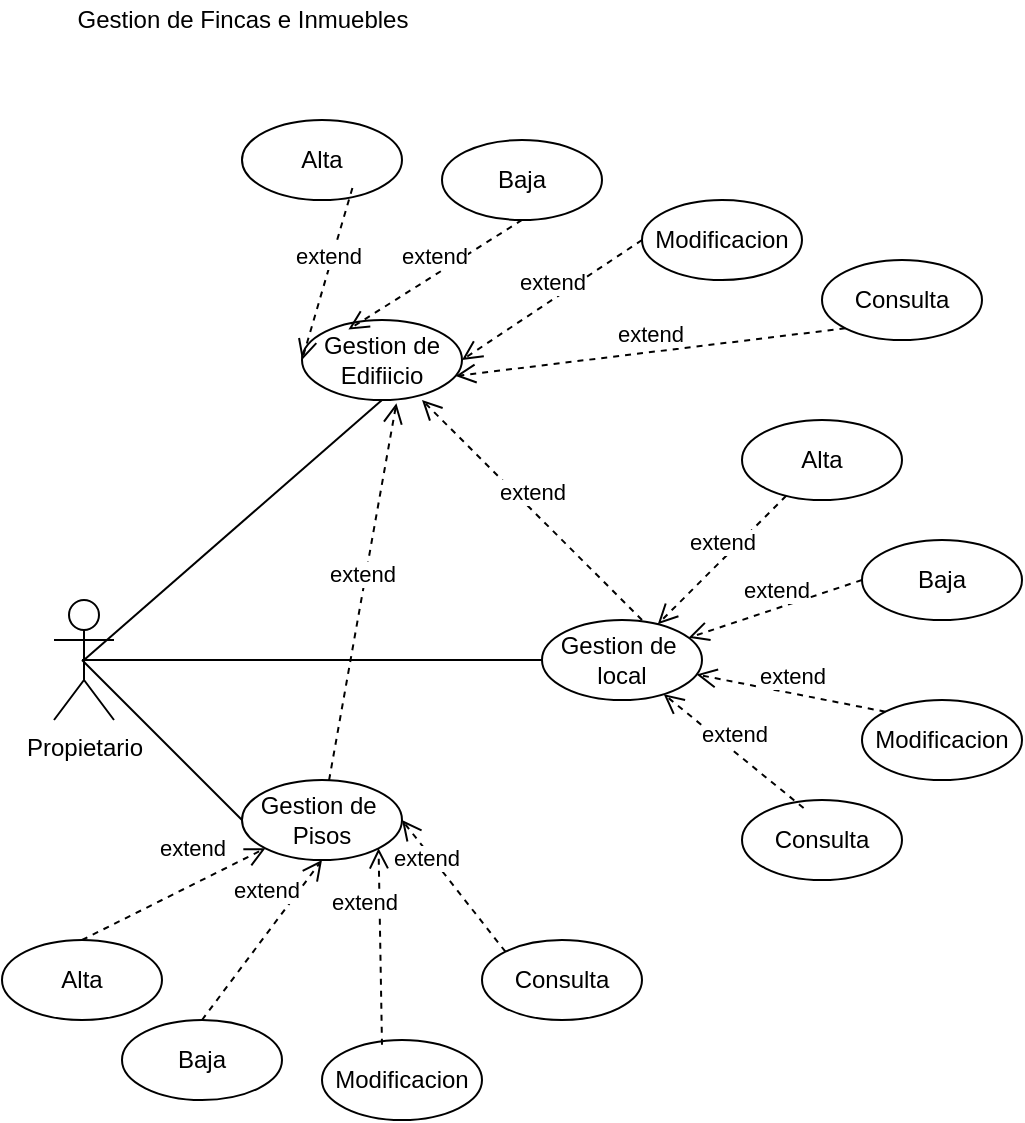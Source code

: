 <mxfile version="18.2.1" type="github" pages="7"><diagram id="E-p3t--S1y0uoPkUCZTu" name="Gestión de fincas e inmuebles"><mxGraphModel dx="1108" dy="482" grid="1" gridSize="10" guides="1" tooltips="1" connect="1" arrows="1" fold="1" page="1" pageScale="1" pageWidth="850" pageHeight="1100" math="0" shadow="0"><root><mxCell id="0"/><mxCell id="1" parent="0"/><mxCell id="56K3y38aXuea3Z1s-JTh-1" value="Propietario" style="shape=umlActor;verticalLabelPosition=bottom;verticalAlign=top;html=1;outlineConnect=0;" parent="1" vertex="1"><mxGeometry x="176" y="330" width="30" height="60" as="geometry"/></mxCell><mxCell id="56K3y38aXuea3Z1s-JTh-5" value="Gestion de Fincas e Inmuebles" style="text;html=1;align=center;verticalAlign=middle;resizable=0;points=[];autosize=1;strokeColor=none;fillColor=none;" parent="1" vertex="1"><mxGeometry x="180" y="30" width="180" height="20" as="geometry"/></mxCell><mxCell id="56K3y38aXuea3Z1s-JTh-9" value="Alta" style="ellipse;whiteSpace=wrap;html=1;" parent="1" vertex="1"><mxGeometry x="270" y="90" width="80" height="40" as="geometry"/></mxCell><mxCell id="56K3y38aXuea3Z1s-JTh-10" value="Baja" style="ellipse;whiteSpace=wrap;html=1;" parent="1" vertex="1"><mxGeometry x="370" y="100" width="80" height="40" as="geometry"/></mxCell><mxCell id="56K3y38aXuea3Z1s-JTh-11" value="Modificacion" style="ellipse;whiteSpace=wrap;html=1;" parent="1" vertex="1"><mxGeometry x="470" y="130" width="80" height="40" as="geometry"/></mxCell><mxCell id="56K3y38aXuea3Z1s-JTh-12" value="Consulta" style="ellipse;whiteSpace=wrap;html=1;" parent="1" vertex="1"><mxGeometry x="560" y="160" width="80" height="40" as="geometry"/></mxCell><mxCell id="56K3y38aXuea3Z1s-JTh-13" value="Gestion de&lt;br&gt;Edifiicio" style="ellipse;whiteSpace=wrap;html=1;" parent="1" vertex="1"><mxGeometry x="300" y="190" width="80" height="40" as="geometry"/></mxCell><mxCell id="56K3y38aXuea3Z1s-JTh-14" value="" style="endArrow=none;html=1;rounded=0;exitX=0.5;exitY=0.5;exitDx=0;exitDy=0;exitPerimeter=0;entryX=0.5;entryY=1;entryDx=0;entryDy=0;" parent="1" source="56K3y38aXuea3Z1s-JTh-1" target="56K3y38aXuea3Z1s-JTh-13" edge="1"><mxGeometry width="50" height="50" relative="1" as="geometry"><mxPoint x="390" y="320" as="sourcePoint"/><mxPoint x="440" y="270" as="targetPoint"/></mxGeometry></mxCell><mxCell id="56K3y38aXuea3Z1s-JTh-19" value="extend" style="html=1;verticalAlign=bottom;endArrow=open;dashed=1;endSize=8;rounded=0;exitX=0.69;exitY=0.85;exitDx=0;exitDy=0;exitPerimeter=0;entryX=0;entryY=0.5;entryDx=0;entryDy=0;" parent="1" source="56K3y38aXuea3Z1s-JTh-9" target="56K3y38aXuea3Z1s-JTh-13" edge="1"><mxGeometry relative="1" as="geometry"><mxPoint x="340" y="210" as="sourcePoint"/><mxPoint x="260" y="210" as="targetPoint"/></mxGeometry></mxCell><mxCell id="56K3y38aXuea3Z1s-JTh-20" value="extend" style="html=1;verticalAlign=bottom;endArrow=open;dashed=1;endSize=8;rounded=0;exitX=0.5;exitY=1;exitDx=0;exitDy=0;entryX=0.29;entryY=0.12;entryDx=0;entryDy=0;entryPerimeter=0;" parent="1" source="56K3y38aXuea3Z1s-JTh-10" target="56K3y38aXuea3Z1s-JTh-13" edge="1"><mxGeometry relative="1" as="geometry"><mxPoint x="335.2" y="134" as="sourcePoint"/><mxPoint x="360" y="210" as="targetPoint"/></mxGeometry></mxCell><mxCell id="56K3y38aXuea3Z1s-JTh-21" value="extend" style="html=1;verticalAlign=bottom;endArrow=open;dashed=1;endSize=8;rounded=0;exitX=0;exitY=0.5;exitDx=0;exitDy=0;entryX=1;entryY=0.5;entryDx=0;entryDy=0;" parent="1" source="56K3y38aXuea3Z1s-JTh-11" target="56K3y38aXuea3Z1s-JTh-13" edge="1"><mxGeometry relative="1" as="geometry"><mxPoint x="345.2" y="144" as="sourcePoint"/><mxPoint x="370" y="220" as="targetPoint"/></mxGeometry></mxCell><mxCell id="56K3y38aXuea3Z1s-JTh-22" value="extend" style="html=1;verticalAlign=bottom;endArrow=open;dashed=1;endSize=8;rounded=0;exitX=0;exitY=1;exitDx=0;exitDy=0;entryX=0.96;entryY=0.7;entryDx=0;entryDy=0;entryPerimeter=0;" parent="1" source="56K3y38aXuea3Z1s-JTh-12" target="56K3y38aXuea3Z1s-JTh-13" edge="1"><mxGeometry relative="1" as="geometry"><mxPoint x="355.2" y="154" as="sourcePoint"/><mxPoint x="380" y="230" as="targetPoint"/></mxGeometry></mxCell><mxCell id="56K3y38aXuea3Z1s-JTh-29" value="" style="endArrow=none;html=1;rounded=0;startArrow=none;" parent="1" edge="1" source="56K3y38aXuea3Z1s-JTh-27"><mxGeometry width="50" height="50" relative="1" as="geometry"><mxPoint x="190" y="360" as="sourcePoint"/><mxPoint x="460" y="360" as="targetPoint"/></mxGeometry></mxCell><mxCell id="56K3y38aXuea3Z1s-JTh-30" value="Alta" style="ellipse;whiteSpace=wrap;html=1;" parent="1" vertex="1"><mxGeometry x="520" y="240" width="80" height="40" as="geometry"/></mxCell><mxCell id="56K3y38aXuea3Z1s-JTh-31" value="Baja" style="ellipse;whiteSpace=wrap;html=1;" parent="1" vertex="1"><mxGeometry x="580" y="300" width="80" height="40" as="geometry"/></mxCell><mxCell id="56K3y38aXuea3Z1s-JTh-32" value="Modificacion" style="ellipse;whiteSpace=wrap;html=1;" parent="1" vertex="1"><mxGeometry x="580" y="380" width="80" height="40" as="geometry"/></mxCell><mxCell id="56K3y38aXuea3Z1s-JTh-33" value="Consulta" style="ellipse;whiteSpace=wrap;html=1;" parent="1" vertex="1"><mxGeometry x="520" y="430" width="80" height="40" as="geometry"/></mxCell><mxCell id="56K3y38aXuea3Z1s-JTh-34" value="extend" style="html=1;verticalAlign=bottom;endArrow=open;dashed=1;endSize=8;rounded=0;" parent="1" source="56K3y38aXuea3Z1s-JTh-30" target="56K3y38aXuea3Z1s-JTh-27" edge="1"><mxGeometry relative="1" as="geometry"><mxPoint x="335.2" y="134" as="sourcePoint"/><mxPoint x="360" y="210" as="targetPoint"/></mxGeometry></mxCell><mxCell id="56K3y38aXuea3Z1s-JTh-35" value="extend" style="html=1;verticalAlign=bottom;endArrow=open;dashed=1;endSize=8;rounded=0;exitX=0;exitY=0.5;exitDx=0;exitDy=0;" parent="1" source="56K3y38aXuea3Z1s-JTh-31" target="56K3y38aXuea3Z1s-JTh-27" edge="1"><mxGeometry relative="1" as="geometry"><mxPoint x="583.866" y="295.141" as="sourcePoint"/><mxPoint x="483.716" y="353.858" as="targetPoint"/></mxGeometry></mxCell><mxCell id="56K3y38aXuea3Z1s-JTh-36" value="extend" style="html=1;verticalAlign=bottom;endArrow=open;dashed=1;endSize=8;rounded=0;exitX=0;exitY=0;exitDx=0;exitDy=0;" parent="1" source="56K3y38aXuea3Z1s-JTh-32" edge="1" target="56K3y38aXuea3Z1s-JTh-27"><mxGeometry relative="1" as="geometry"><mxPoint x="604.4" y="333.3" as="sourcePoint"/><mxPoint x="540" y="350" as="targetPoint"/></mxGeometry></mxCell><mxCell id="56K3y38aXuea3Z1s-JTh-37" value="extend" style="html=1;verticalAlign=bottom;endArrow=open;dashed=1;endSize=8;rounded=0;exitX=0.385;exitY=0.1;exitDx=0;exitDy=0;exitPerimeter=0;" parent="1" source="56K3y38aXuea3Z1s-JTh-33" target="56K3y38aXuea3Z1s-JTh-27" edge="1"><mxGeometry relative="1" as="geometry"><mxPoint x="590" y="370" as="sourcePoint"/><mxPoint x="559.2" y="364.4" as="targetPoint"/></mxGeometry></mxCell><mxCell id="56K3y38aXuea3Z1s-JTh-38" value="Gestion de&amp;nbsp;&lt;br&gt;Pisos" style="ellipse;whiteSpace=wrap;html=1;" parent="1" vertex="1"><mxGeometry x="270" y="420" width="80" height="40" as="geometry"/></mxCell><mxCell id="56K3y38aXuea3Z1s-JTh-39" value="" style="endArrow=none;html=1;rounded=0;entryX=0;entryY=0.5;entryDx=0;entryDy=0;" parent="1" target="56K3y38aXuea3Z1s-JTh-38" edge="1"><mxGeometry width="50" height="50" relative="1" as="geometry"><mxPoint x="190" y="360" as="sourcePoint"/><mxPoint x="420" y="420" as="targetPoint"/></mxGeometry></mxCell><mxCell id="56K3y38aXuea3Z1s-JTh-41" value="extend" style="html=1;verticalAlign=bottom;endArrow=open;dashed=1;endSize=8;rounded=0;entryX=0.75;entryY=1;entryDx=0;entryDy=0;entryPerimeter=0;" parent="1" target="56K3y38aXuea3Z1s-JTh-13" edge="1"><mxGeometry relative="1" as="geometry"><mxPoint x="470" y="340" as="sourcePoint"/><mxPoint x="460" y="354" as="targetPoint"/></mxGeometry></mxCell><mxCell id="56K3y38aXuea3Z1s-JTh-42" value="extend" style="html=1;verticalAlign=bottom;endArrow=open;dashed=1;endSize=8;rounded=0;entryX=0.59;entryY=1.04;entryDx=0;entryDy=0;entryPerimeter=0;" parent="1" source="56K3y38aXuea3Z1s-JTh-38" target="56K3y38aXuea3Z1s-JTh-13" edge="1"><mxGeometry relative="1" as="geometry"><mxPoint x="480" y="350" as="sourcePoint"/><mxPoint x="420" y="230" as="targetPoint"/></mxGeometry></mxCell><mxCell id="56K3y38aXuea3Z1s-JTh-43" value="Alta" style="ellipse;whiteSpace=wrap;html=1;" parent="1" vertex="1"><mxGeometry x="150" y="500" width="80" height="40" as="geometry"/></mxCell><mxCell id="56K3y38aXuea3Z1s-JTh-44" value="Baja" style="ellipse;whiteSpace=wrap;html=1;" parent="1" vertex="1"><mxGeometry x="210" y="540" width="80" height="40" as="geometry"/></mxCell><mxCell id="56K3y38aXuea3Z1s-JTh-45" value="Modificacion" style="ellipse;whiteSpace=wrap;html=1;" parent="1" vertex="1"><mxGeometry x="310" y="550" width="80" height="40" as="geometry"/></mxCell><mxCell id="56K3y38aXuea3Z1s-JTh-46" value="Consulta" style="ellipse;whiteSpace=wrap;html=1;" parent="1" vertex="1"><mxGeometry x="390" y="500" width="80" height="40" as="geometry"/></mxCell><mxCell id="56K3y38aXuea3Z1s-JTh-47" value="extend" style="html=1;verticalAlign=bottom;endArrow=open;dashed=1;endSize=8;rounded=0;" parent="1" target="56K3y38aXuea3Z1s-JTh-38" edge="1"><mxGeometry x="0.285" y="8" relative="1" as="geometry"><mxPoint x="190" y="500" as="sourcePoint"/><mxPoint x="110" y="500" as="targetPoint"/><mxPoint as="offset"/></mxGeometry></mxCell><mxCell id="56K3y38aXuea3Z1s-JTh-48" value="extend" style="html=1;verticalAlign=bottom;endArrow=open;dashed=1;endSize=8;rounded=0;exitX=0.5;exitY=0;exitDx=0;exitDy=0;entryX=0.5;entryY=1;entryDx=0;entryDy=0;" parent="1" source="56K3y38aXuea3Z1s-JTh-44" target="56K3y38aXuea3Z1s-JTh-38" edge="1"><mxGeometry x="0.285" y="8" relative="1" as="geometry"><mxPoint x="200" y="510" as="sourcePoint"/><mxPoint x="265.7" y="490.29" as="targetPoint"/><mxPoint as="offset"/></mxGeometry></mxCell><mxCell id="56K3y38aXuea3Z1s-JTh-50" value="extend" style="html=1;verticalAlign=bottom;endArrow=open;dashed=1;endSize=8;rounded=0;exitX=0.375;exitY=0.06;exitDx=0;exitDy=0;entryX=1;entryY=1;entryDx=0;entryDy=0;exitPerimeter=0;" parent="1" source="56K3y38aXuea3Z1s-JTh-45" target="56K3y38aXuea3Z1s-JTh-38" edge="1"><mxGeometry x="0.285" y="8" relative="1" as="geometry"><mxPoint x="260" y="550" as="sourcePoint"/><mxPoint x="300" y="500" as="targetPoint"/><mxPoint as="offset"/></mxGeometry></mxCell><mxCell id="56K3y38aXuea3Z1s-JTh-51" value="extend" style="html=1;verticalAlign=bottom;endArrow=open;dashed=1;endSize=8;rounded=0;exitX=0;exitY=0;exitDx=0;exitDy=0;entryX=1;entryY=0.5;entryDx=0;entryDy=0;" parent="1" source="56K3y38aXuea3Z1s-JTh-46" target="56K3y38aXuea3Z1s-JTh-38" edge="1"><mxGeometry x="0.285" y="8" relative="1" as="geometry"><mxPoint x="350" y="562.4" as="sourcePoint"/><mxPoint x="328.284" y="494.142" as="targetPoint"/><mxPoint as="offset"/></mxGeometry></mxCell><mxCell id="56K3y38aXuea3Z1s-JTh-27" value="Gestion de&amp;nbsp;&lt;br&gt;local" style="ellipse;whiteSpace=wrap;html=1;" parent="1" vertex="1"><mxGeometry x="420" y="340" width="80" height="40" as="geometry"/></mxCell><mxCell id="uw9uHYe04WNkuxrUxmNx-1" value="" style="endArrow=none;html=1;rounded=0;" edge="1" parent="1" target="56K3y38aXuea3Z1s-JTh-27"><mxGeometry width="50" height="50" relative="1" as="geometry"><mxPoint x="190" y="360" as="sourcePoint"/><mxPoint x="460" y="360" as="targetPoint"/></mxGeometry></mxCell></root></mxGraphModel></diagram><diagram id="IUjLaHGd9vly3-ZuNdgv" name="Gestión de fincas e inmuebles 2"><mxGraphModel dx="1108" dy="482" grid="1" gridSize="10" guides="1" tooltips="1" connect="1" arrows="1" fold="1" page="1" pageScale="1" pageWidth="850" pageHeight="1100" math="0" shadow="0"><root><mxCell id="0"/><mxCell id="1" parent="0"/><mxCell id="sGRX-ukoXowhhrLczbNw-3" value="Gestion de Fincas e Inmuebles" style="text;html=1;align=center;verticalAlign=middle;resizable=0;points=[];autosize=1;strokeColor=none;fillColor=none;" parent="1" vertex="1"><mxGeometry x="180" y="30" width="180" height="20" as="geometry"/></mxCell><mxCell id="VH39NMmMf9J-Vao4NgZp-1" value="Propietario" style="shape=umlActor;verticalLabelPosition=bottom;verticalAlign=top;html=1;outlineConnect=0;" parent="1" vertex="1"><mxGeometry x="140" y="330" width="30" height="60" as="geometry"/></mxCell><mxCell id="VH39NMmMf9J-Vao4NgZp-2" value="Alquilar" style="ellipse;whiteSpace=wrap;html=1;" parent="1" vertex="1"><mxGeometry x="300" y="130" width="90" height="40" as="geometry"/></mxCell><mxCell id="VH39NMmMf9J-Vao4NgZp-3" value="Desaquilar&lt;span style=&quot;color: rgba(0, 0, 0, 0); font-family: monospace; font-size: 0px; text-align: start;&quot;&gt;%3CmxGraphModel%3E%3Croot%3E%3CmxCell%20id%3D%220%22%2F%3E%3CmxCell%20id%3D%221%22%20parent%3D%220%22%2F%3E%3CmxCell%20id%3D%222%22%20value%3D%22Alquilar%22%20style%3D%22ellipse%3BwhiteSpace%3Dwrap%3Bhtml%3D1%3B%22%20vertex%3D%221%22%20parent%3D%221%22%3E%3CmxGeometry%20x%3D%22270%22%20y%3D%22180%22%20width%3D%2290%22%20height%3D%2240%22%20as%3D%22geometry%22%2F%3E%3C%2FmxCell%3E%3C%2Froot%3E%3C%2FmxGraphModel%3E&lt;/span&gt;" style="ellipse;whiteSpace=wrap;html=1;" parent="1" vertex="1"><mxGeometry x="280" y="350" width="90" height="40" as="geometry"/></mxCell><mxCell id="VH39NMmMf9J-Vao4NgZp-4" value="Baja" style="ellipse;whiteSpace=wrap;html=1;" parent="1" vertex="1"><mxGeometry x="270" y="400" width="90" height="40" as="geometry"/></mxCell><mxCell id="VH39NMmMf9J-Vao4NgZp-5" value="Modificacion" style="ellipse;whiteSpace=wrap;html=1;" parent="1" vertex="1"><mxGeometry x="270" y="470" width="90" height="40" as="geometry"/></mxCell><mxCell id="VH39NMmMf9J-Vao4NgZp-6" value="Consulta" style="ellipse;whiteSpace=wrap;html=1;" parent="1" vertex="1"><mxGeometry x="270" y="560" width="90" height="40" as="geometry"/></mxCell><mxCell id="VH39NMmMf9J-Vao4NgZp-9" value="" style="endArrow=none;html=1;rounded=0;exitX=0.5;exitY=0.5;exitDx=0;exitDy=0;exitPerimeter=0;entryX=0;entryY=1;entryDx=0;entryDy=0;" parent="1" source="VH39NMmMf9J-Vao4NgZp-1" target="VH39NMmMf9J-Vao4NgZp-2" edge="1"><mxGeometry width="50" height="50" relative="1" as="geometry"><mxPoint x="170" y="370" as="sourcePoint"/><mxPoint x="220" y="320" as="targetPoint"/></mxGeometry></mxCell><mxCell id="VH39NMmMf9J-Vao4NgZp-10" value="" style="endArrow=none;html=1;rounded=0;entryX=0;entryY=0.5;entryDx=0;entryDy=0;exitX=0.5;exitY=0.5;exitDx=0;exitDy=0;exitPerimeter=0;" parent="1" target="VH39NMmMf9J-Vao4NgZp-3" edge="1" source="VH39NMmMf9J-Vao4NgZp-1"><mxGeometry width="50" height="50" relative="1" as="geometry"><mxPoint x="190" y="360" as="sourcePoint"/><mxPoint x="313.285" y="244.188" as="targetPoint"/></mxGeometry></mxCell><mxCell id="VH39NMmMf9J-Vao4NgZp-12" value="" style="endArrow=none;html=1;rounded=0;exitX=0.5;exitY=0.5;exitDx=0;exitDy=0;exitPerimeter=0;" parent="1" source="VH39NMmMf9J-Vao4NgZp-1" target="VH39NMmMf9J-Vao4NgZp-4" edge="1"><mxGeometry width="50" height="50" relative="1" as="geometry"><mxPoint x="200" y="360" as="sourcePoint"/><mxPoint x="300.0" y="300" as="targetPoint"/></mxGeometry></mxCell><mxCell id="VH39NMmMf9J-Vao4NgZp-13" value="" style="endArrow=none;html=1;rounded=0;exitX=0.5;exitY=0.5;exitDx=0;exitDy=0;exitPerimeter=0;entryX=0;entryY=0.5;entryDx=0;entryDy=0;" parent="1" source="VH39NMmMf9J-Vao4NgZp-1" target="VH39NMmMf9J-Vao4NgZp-5" edge="1"><mxGeometry width="50" height="50" relative="1" as="geometry"><mxPoint x="201" y="370" as="sourcePoint"/><mxPoint x="300.482" y="362.919" as="targetPoint"/></mxGeometry></mxCell><mxCell id="VH39NMmMf9J-Vao4NgZp-14" value="" style="endArrow=none;html=1;rounded=0;exitX=0.5;exitY=0.5;exitDx=0;exitDy=0;exitPerimeter=0;entryX=0;entryY=0.5;entryDx=0;entryDy=0;" parent="1" source="VH39NMmMf9J-Vao4NgZp-1" target="VH39NMmMf9J-Vao4NgZp-6" edge="1"><mxGeometry width="50" height="50" relative="1" as="geometry"><mxPoint x="201" y="370" as="sourcePoint"/><mxPoint x="300.0" y="430" as="targetPoint"/></mxGeometry></mxCell><mxCell id="VH39NMmMf9J-Vao4NgZp-15" value="Alquilar piso" style="ellipse;whiteSpace=wrap;html=1;aspect=fixed;" parent="1" vertex="1"><mxGeometry x="390" y="30" width="80" height="80" as="geometry"/></mxCell><mxCell id="VH39NMmMf9J-Vao4NgZp-16" value="&lt;br&gt;Alquilar local" style="ellipse;whiteSpace=wrap;html=1;aspect=fixed;" parent="1" vertex="1"><mxGeometry x="500" y="110" width="80" height="80" as="geometry"/></mxCell><mxCell id="VH39NMmMf9J-Vao4NgZp-17" value="Alta Inquilino" style="ellipse;whiteSpace=wrap;html=1;aspect=fixed;" parent="1" vertex="1"><mxGeometry x="660" y="80" width="80" height="80" as="geometry"/></mxCell><mxCell id="VH39NMmMf9J-Vao4NgZp-18" value="Alquilar edificio" style="ellipse;whiteSpace=wrap;html=1;aspect=fixed;" parent="1" vertex="1"><mxGeometry x="570" y="200" width="80" height="80" as="geometry"/></mxCell><mxCell id="VH39NMmMf9J-Vao4NgZp-19" value="Indentificacion" style="ellipse;whiteSpace=wrap;html=1;" parent="1" vertex="1"><mxGeometry x="570" y="480" width="120" height="80" as="geometry"/></mxCell><mxCell id="VH39NMmMf9J-Vao4NgZp-20" value="include" style="endArrow=open;endSize=12;dashed=1;html=1;rounded=0;exitX=0.5;exitY=1;exitDx=0;exitDy=0;" parent="1" source="VH39NMmMf9J-Vao4NgZp-2" target="VH39NMmMf9J-Vao4NgZp-19" edge="1"><mxGeometry width="160" relative="1" as="geometry"><mxPoint x="390" y="340" as="sourcePoint"/><mxPoint x="550" y="340" as="targetPoint"/><Array as="points"/></mxGeometry></mxCell><mxCell id="VH39NMmMf9J-Vao4NgZp-23" value="include" style="endArrow=open;endSize=12;dashed=1;html=1;rounded=0;exitX=0.957;exitY=0.654;exitDx=0;exitDy=0;exitPerimeter=0;entryX=0.029;entryY=0.219;entryDx=0;entryDy=0;entryPerimeter=0;" parent="1" source="VH39NMmMf9J-Vao4NgZp-3" target="VH39NMmMf9J-Vao4NgZp-19" edge="1"><mxGeometry width="160" relative="1" as="geometry"><mxPoint x="380" y="280" as="sourcePoint"/><mxPoint x="605.813" y="497.128" as="targetPoint"/><Array as="points"/></mxGeometry></mxCell><mxCell id="VH39NMmMf9J-Vao4NgZp-24" value="include" style="endArrow=open;endSize=12;dashed=1;html=1;rounded=0;entryX=0;entryY=0.5;entryDx=0;entryDy=0;" parent="1" target="VH39NMmMf9J-Vao4NgZp-19" edge="1"><mxGeometry width="160" relative="1" as="geometry"><mxPoint x="360" y="420" as="sourcePoint"/><mxPoint x="597.574" y="501.716" as="targetPoint"/><Array as="points"/></mxGeometry></mxCell><mxCell id="VH39NMmMf9J-Vao4NgZp-25" value="include" style="endArrow=open;endSize=12;dashed=1;html=1;rounded=0;exitX=1;exitY=0.5;exitDx=0;exitDy=0;" parent="1" source="VH39NMmMf9J-Vao4NgZp-5" edge="1"><mxGeometry width="160" relative="1" as="geometry"><mxPoint x="370" y="430" as="sourcePoint"/><mxPoint x="580" y="540" as="targetPoint"/><Array as="points"/></mxGeometry></mxCell><mxCell id="VH39NMmMf9J-Vao4NgZp-26" value="include" style="endArrow=open;endSize=12;dashed=1;html=1;rounded=0;exitX=1;exitY=0.5;exitDx=0;exitDy=0;" parent="1" source="VH39NMmMf9J-Vao4NgZp-6" edge="1"><mxGeometry width="160" relative="1" as="geometry"><mxPoint x="370.0" y="500.0" as="sourcePoint"/><mxPoint x="590" y="550" as="targetPoint"/><Array as="points"/></mxGeometry></mxCell><mxCell id="VH39NMmMf9J-Vao4NgZp-28" value="extend" style="endArrow=open;endSize=12;dashed=1;html=1;rounded=0;entryX=0.5;entryY=0;entryDx=0;entryDy=0;exitX=0.046;exitY=0.625;exitDx=0;exitDy=0;exitPerimeter=0;" parent="1" source="VH39NMmMf9J-Vao4NgZp-15" target="VH39NMmMf9J-Vao4NgZp-2" edge="1"><mxGeometry width="160" relative="1" as="geometry"><mxPoint x="250" y="80" as="sourcePoint"/><mxPoint x="410" y="80" as="targetPoint"/><Array as="points"/></mxGeometry></mxCell><mxCell id="VH39NMmMf9J-Vao4NgZp-29" value="extend" style="endArrow=open;endSize=12;dashed=1;html=1;rounded=0;entryX=1;entryY=0.5;entryDx=0;entryDy=0;exitX=0.055;exitY=0.245;exitDx=0;exitDy=0;exitPerimeter=0;" parent="1" source="VH39NMmMf9J-Vao4NgZp-17" target="VH39NMmMf9J-Vao4NgZp-15" edge="1"><mxGeometry width="160" relative="1" as="geometry"><mxPoint x="403.68" y="90" as="sourcePoint"/><mxPoint x="335" y="130" as="targetPoint"/><Array as="points"/></mxGeometry></mxCell><mxCell id="VH39NMmMf9J-Vao4NgZp-30" value="extend" style="endArrow=open;endSize=12;dashed=1;html=1;rounded=0;entryX=0.915;entryY=0.29;entryDx=0;entryDy=0;exitX=0;exitY=0.5;exitDx=0;exitDy=0;entryPerimeter=0;" parent="1" source="VH39NMmMf9J-Vao4NgZp-17" target="VH39NMmMf9J-Vao4NgZp-16" edge="1"><mxGeometry width="160" relative="1" as="geometry"><mxPoint x="674.4" y="109.6" as="sourcePoint"/><mxPoint x="480" y="80" as="targetPoint"/><Array as="points"/></mxGeometry></mxCell><mxCell id="VH39NMmMf9J-Vao4NgZp-31" value="extend" style="endArrow=open;endSize=12;dashed=1;html=1;rounded=0;exitX=0;exitY=0.5;exitDx=0;exitDy=0;exitPerimeter=0;" parent="1" source="VH39NMmMf9J-Vao4NgZp-16" edge="1"><mxGeometry width="160" relative="1" as="geometry"><mxPoint x="670" y="130" as="sourcePoint"/><mxPoint x="380" y="140" as="targetPoint"/><Array as="points"/></mxGeometry></mxCell><mxCell id="VH39NMmMf9J-Vao4NgZp-32" value="extend" style="endArrow=open;endSize=12;dashed=1;html=1;rounded=0;exitX=0;exitY=0.5;exitDx=0;exitDy=0;" parent="1" source="VH39NMmMf9J-Vao4NgZp-18" edge="1"><mxGeometry width="160" relative="1" as="geometry"><mxPoint x="510" y="160" as="sourcePoint"/><mxPoint x="380" y="160" as="targetPoint"/><Array as="points"/></mxGeometry></mxCell><mxCell id="VH39NMmMf9J-Vao4NgZp-33" value="extend" style="endArrow=open;endSize=12;dashed=1;html=1;rounded=0;entryX=0.5;entryY=0;entryDx=0;entryDy=0;exitX=0;exitY=1;exitDx=0;exitDy=0;" parent="1" source="VH39NMmMf9J-Vao4NgZp-17" target="VH39NMmMf9J-Vao4NgZp-18" edge="1"><mxGeometry width="160" relative="1" as="geometry"><mxPoint x="670" y="130" as="sourcePoint"/><mxPoint x="583.2" y="143.2" as="targetPoint"/><Array as="points"/></mxGeometry></mxCell></root></mxGraphModel></diagram><diagram id="-UWY4LZSFq8un-PbDDnS" name="Gestión de fincas e inmuebles 3"><mxGraphModel dx="1108" dy="482" grid="1" gridSize="10" guides="1" tooltips="1" connect="1" arrows="1" fold="1" page="1" pageScale="1" pageWidth="850" pageHeight="1100" math="0" shadow="0"><root><mxCell id="0"/><mxCell id="1" parent="0"/><mxCell id="7aDOz4Y57BXqPWoH9iqc-3" value="Gestion de Fincas e Inmuebles" style="text;html=1;align=center;verticalAlign=middle;resizable=0;points=[];autosize=1;strokeColor=none;fillColor=none;" parent="1" vertex="1"><mxGeometry x="180" y="30" width="180" height="20" as="geometry"/></mxCell><mxCell id="7aDOz4Y57BXqPWoH9iqc-4" value="Propietario" style="shape=umlActor;verticalLabelPosition=bottom;verticalAlign=top;html=1;outlineConnect=0;" parent="1" vertex="1"><mxGeometry x="70" y="420" width="30" height="60" as="geometry"/></mxCell><mxCell id="7aDOz4Y57BXqPWoH9iqc-5" value="Generar&amp;nbsp;&lt;br&gt;Recibos" style="ellipse;whiteSpace=wrap;html=1;fillColor=#FFFFCC;" parent="1" vertex="1"><mxGeometry x="170" y="135" width="110" height="50" as="geometry"/></mxCell><mxCell id="7aDOz4Y57BXqPWoH9iqc-6" value="Gestionar movimientos&lt;br&gt;bancarios" style="ellipse;whiteSpace=wrap;html=1;fillColor=#FFFFCC;" parent="1" vertex="1"><mxGeometry x="177" y="266" width="110" height="60" as="geometry"/></mxCell><mxCell id="7aDOz4Y57BXqPWoH9iqc-7" value="Gestion informe&lt;br&gt;economico" style="ellipse;whiteSpace=wrap;html=1;fillColor=#FFFFCC;" parent="1" vertex="1"><mxGeometry x="190" y="395" width="110" height="60" as="geometry"/></mxCell><mxCell id="7aDOz4Y57BXqPWoH9iqc-8" value="Generacion listado" style="ellipse;whiteSpace=wrap;html=1;fillColor=#FFFFCC;" parent="1" vertex="1"><mxGeometry x="180" y="630" width="110" height="60" as="geometry"/></mxCell><mxCell id="7aDOz4Y57BXqPWoH9iqc-9" value="Recibo de &lt;br&gt;pendientes" style="ellipse;whiteSpace=wrap;html=1;" parent="1" vertex="1"><mxGeometry x="20" y="730" width="120" height="80" as="geometry"/></mxCell><mxCell id="7aDOz4Y57BXqPWoH9iqc-10" value="Todos los pisos y&amp;nbsp;&amp;nbsp;&lt;br&gt;locales de cada edificio" style="ellipse;whiteSpace=wrap;html=1;" parent="1" vertex="1"><mxGeometry x="200" y="760" width="120" height="80" as="geometry"/></mxCell><mxCell id="7aDOz4Y57BXqPWoH9iqc-11" value="De todos los inmuebles" style="ellipse;whiteSpace=wrap;html=1;" parent="1" vertex="1"><mxGeometry x="330" y="740" width="120" height="80" as="geometry"/></mxCell><mxCell id="7aDOz4Y57BXqPWoH9iqc-12" value="De todos los inmuebles" style="ellipse;whiteSpace=wrap;html=1;" parent="1" vertex="1"><mxGeometry x="415" y="650" width="120" height="80" as="geometry"/></mxCell><mxCell id="7aDOz4Y57BXqPWoH9iqc-13" value="Pago inquilino de intervalo de tiempo" style="ellipse;whiteSpace=wrap;html=1;" parent="1" vertex="1"><mxGeometry x="360" y="550" width="120" height="80" as="geometry"/></mxCell><mxCell id="7aDOz4Y57BXqPWoH9iqc-14" value="Inquilino&amp;nbsp; por fecha" style="ellipse;whiteSpace=wrap;html=1;fillColor=none;" parent="1" vertex="1"><mxGeometry x="225" y="510" width="90" height="60" as="geometry"/></mxCell><mxCell id="7aDOz4Y57BXqPWoH9iqc-15" value="" style="endArrow=none;html=1;rounded=0;entryX=0.5;entryY=0.5;entryDx=0;entryDy=0;entryPerimeter=0;" parent="1" source="7aDOz4Y57BXqPWoH9iqc-8" target="7aDOz4Y57BXqPWoH9iqc-4" edge="1"><mxGeometry width="50" height="50" relative="1" as="geometry"><mxPoint x="550" y="500" as="sourcePoint"/><mxPoint x="120" y="490" as="targetPoint"/></mxGeometry></mxCell><mxCell id="u16tls0MuuTWP6zPDqIu-1" value="extend" style="endArrow=open;endSize=12;dashed=1;html=1;rounded=0;entryX=0.5;entryY=0;entryDx=0;entryDy=0;" parent="1" source="7aDOz4Y57BXqPWoH9iqc-14" target="7aDOz4Y57BXqPWoH9iqc-8" edge="1"><mxGeometry width="160" relative="1" as="geometry"><mxPoint x="400" y="200" as="sourcePoint"/><mxPoint x="280" y="190" as="targetPoint"/><Array as="points"/></mxGeometry></mxCell><mxCell id="u16tls0MuuTWP6zPDqIu-2" value="extend" style="endArrow=open;endSize=12;dashed=1;html=1;rounded=0;entryX=1;entryY=0;entryDx=0;entryDy=0;exitX=0.065;exitY=0.776;exitDx=0;exitDy=0;exitPerimeter=0;" parent="1" source="7aDOz4Y57BXqPWoH9iqc-13" target="7aDOz4Y57BXqPWoH9iqc-8" edge="1"><mxGeometry width="160" relative="1" as="geometry"><mxPoint x="251.85" y="579.926" as="sourcePoint"/><mxPoint x="245" y="640.0" as="targetPoint"/><Array as="points"/></mxGeometry></mxCell><mxCell id="u16tls0MuuTWP6zPDqIu-3" value="extend" style="endArrow=open;endSize=12;dashed=1;html=1;rounded=0;entryX=1;entryY=0.5;entryDx=0;entryDy=0;exitX=0;exitY=0.5;exitDx=0;exitDy=0;" parent="1" source="7aDOz4Y57BXqPWoH9iqc-12" target="7aDOz4Y57BXqPWoH9iqc-8" edge="1"><mxGeometry width="160" relative="1" as="geometry"><mxPoint x="337.8" y="602.08" as="sourcePoint"/><mxPoint x="283.961" y="648.825" as="targetPoint"/><Array as="points"/></mxGeometry></mxCell><mxCell id="u16tls0MuuTWP6zPDqIu-4" value="extend" style="endArrow=open;endSize=12;dashed=1;html=1;rounded=0;entryX=1;entryY=1;entryDx=0;entryDy=0;exitX=0;exitY=0;exitDx=0;exitDy=0;" parent="1" source="7aDOz4Y57BXqPWoH9iqc-11" target="7aDOz4Y57BXqPWoH9iqc-8" edge="1"><mxGeometry width="160" relative="1" as="geometry"><mxPoint x="450.0" y="660.0" as="sourcePoint"/><mxPoint x="300" y="670.0" as="targetPoint"/><Array as="points"/></mxGeometry></mxCell><mxCell id="u16tls0MuuTWP6zPDqIu-5" value="extend" style="endArrow=open;endSize=12;dashed=1;html=1;rounded=0;exitX=0.279;exitY=0.069;exitDx=0;exitDy=0;exitPerimeter=0;" parent="1" source="7aDOz4Y57BXqPWoH9iqc-10" edge="1"><mxGeometry width="160" relative="1" as="geometry"><mxPoint x="447.574" y="721.716" as="sourcePoint"/><mxPoint x="250" y="690" as="targetPoint"/><Array as="points"/></mxGeometry></mxCell><mxCell id="u16tls0MuuTWP6zPDqIu-6" value="extend" style="endArrow=open;endSize=12;dashed=1;html=1;rounded=0;" parent="1" source="7aDOz4Y57BXqPWoH9iqc-9" target="7aDOz4Y57BXqPWoH9iqc-8" edge="1"><mxGeometry width="160" relative="1" as="geometry"><mxPoint x="353" y="750.0" as="sourcePoint"/><mxPoint x="271.84" y="696.22" as="targetPoint"/><Array as="points"/></mxGeometry></mxCell><mxCell id="u16tls0MuuTWP6zPDqIu-7" value="" style="endArrow=none;html=1;rounded=0;exitX=0.5;exitY=0.5;exitDx=0;exitDy=0;exitPerimeter=0;entryX=0.042;entryY=0.676;entryDx=0;entryDy=0;entryPerimeter=0;" parent="1" source="7aDOz4Y57BXqPWoH9iqc-4" target="7aDOz4Y57BXqPWoH9iqc-7" edge="1"><mxGeometry width="50" height="50" relative="1" as="geometry"><mxPoint x="480" y="400" as="sourcePoint"/><mxPoint x="530" y="350" as="targetPoint"/></mxGeometry></mxCell><mxCell id="u16tls0MuuTWP6zPDqIu-8" value="gastos de&lt;br&gt;inmuebles" style="ellipse;whiteSpace=wrap;html=1;fillColor=none;" parent="1" vertex="1"><mxGeometry x="310" y="365" width="110" height="50" as="geometry"/></mxCell><mxCell id="u16tls0MuuTWP6zPDqIu-9" value="Ingresos" style="ellipse;whiteSpace=wrap;html=1;fillColor=none;" parent="1" vertex="1"><mxGeometry x="380" y="285" width="110" height="50" as="geometry"/></mxCell><mxCell id="u16tls0MuuTWP6zPDqIu-10" value="Ingresos local" style="ellipse;whiteSpace=wrap;html=1;fillColor=none;" parent="1" vertex="1"><mxGeometry x="570" y="345" width="110" height="50" as="geometry"/></mxCell><mxCell id="u16tls0MuuTWP6zPDqIu-11" value="Ingresos piso" style="ellipse;whiteSpace=wrap;html=1;fillColor=none;" parent="1" vertex="1"><mxGeometry x="560" y="210" width="110" height="50" as="geometry"/></mxCell><mxCell id="3TLvHAxLsgaUUVYyI6wy-1" value="extend" style="endArrow=open;endSize=12;dashed=1;html=1;rounded=0;entryX=1;entryY=1;entryDx=0;entryDy=0;exitX=0;exitY=0;exitDx=0;exitDy=0;" parent="1" source="u16tls0MuuTWP6zPDqIu-8" target="7aDOz4Y57BXqPWoH9iqc-6" edge="1"><mxGeometry width="160" relative="1" as="geometry"><mxPoint x="240.732" y="434.915" as="sourcePoint"/><mxPoint x="283.001" y="296.213" as="targetPoint"/><Array as="points"/></mxGeometry></mxCell><mxCell id="3TLvHAxLsgaUUVYyI6wy-2" value="extend" style="endArrow=open;endSize=12;dashed=1;html=1;rounded=0;exitX=0;exitY=0.5;exitDx=0;exitDy=0;" parent="1" source="u16tls0MuuTWP6zPDqIu-9" edge="1"><mxGeometry width="160" relative="1" as="geometry"><mxPoint x="395.219" y="332.322" as="sourcePoint"/><mxPoint x="290" y="295" as="targetPoint"/><Array as="points"/></mxGeometry></mxCell><mxCell id="3TLvHAxLsgaUUVYyI6wy-3" value="extend" style="endArrow=open;endSize=12;dashed=1;html=1;rounded=0;entryX=1;entryY=1;entryDx=0;entryDy=0;exitX=-0.011;exitY=0.336;exitDx=0;exitDy=0;exitPerimeter=0;" parent="1" source="u16tls0MuuTWP6zPDqIu-10" target="u16tls0MuuTWP6zPDqIu-9" edge="1"><mxGeometry width="160" relative="1" as="geometry"><mxPoint x="379.11" y="285" as="sourcePoint"/><mxPoint x="309.11" y="285" as="targetPoint"/><Array as="points"/></mxGeometry></mxCell><mxCell id="3TLvHAxLsgaUUVYyI6wy-4" value="extend" style="endArrow=open;endSize=12;dashed=1;html=1;rounded=0;entryX=1;entryY=0;entryDx=0;entryDy=0;exitX=0;exitY=1;exitDx=0;exitDy=0;" parent="1" source="u16tls0MuuTWP6zPDqIu-11" target="u16tls0MuuTWP6zPDqIu-9" edge="1"><mxGeometry width="160" relative="1" as="geometry"><mxPoint x="575.219" y="317.322" as="sourcePoint"/><mxPoint x="486.8" y="295.15" as="targetPoint"/><Array as="points"/></mxGeometry></mxCell><mxCell id="3TLvHAxLsgaUUVYyI6wy-5" value="" style="endArrow=none;html=1;rounded=0;entryX=0.058;entryY=0.806;entryDx=0;entryDy=0;entryPerimeter=0;" parent="1" target="7aDOz4Y57BXqPWoH9iqc-6" edge="1"><mxGeometry width="50" height="50" relative="1" as="geometry"><mxPoint x="90" y="450" as="sourcePoint"/><mxPoint x="300" y="320" as="targetPoint"/></mxGeometry></mxCell><mxCell id="3TLvHAxLsgaUUVYyI6wy-6" value="" style="endArrow=none;html=1;rounded=0;entryX=0;entryY=1;entryDx=0;entryDy=0;exitX=0.5;exitY=0.5;exitDx=0;exitDy=0;exitPerimeter=0;" parent="1" source="7aDOz4Y57BXqPWoH9iqc-4" target="7aDOz4Y57BXqPWoH9iqc-5" edge="1"><mxGeometry width="50" height="50" relative="1" as="geometry"><mxPoint x="100" y="460" as="sourcePoint"/><mxPoint x="310" y="310" as="targetPoint"/></mxGeometry></mxCell><mxCell id="3TLvHAxLsgaUUVYyI6wy-7" value="Recibos identicos mes anterior" style="ellipse;whiteSpace=wrap;html=1;fillColor=none;" parent="1" vertex="1"><mxGeometry x="60" y="40" width="110" height="65" as="geometry"/></mxCell><mxCell id="3TLvHAxLsgaUUVYyI6wy-8" value="Inicializar conceptos" style="ellipse;whiteSpace=wrap;html=1;fillColor=none;" parent="1" vertex="1"><mxGeometry x="380" y="60" width="110" height="60" as="geometry"/></mxCell><mxCell id="3TLvHAxLsgaUUVYyI6wy-9" value="Modificar los del mes anterior" style="ellipse;whiteSpace=wrap;html=1;fillColor=none;" parent="1" vertex="1"><mxGeometry x="330" y="200" width="110" height="60" as="geometry"/></mxCell><mxCell id="3TLvHAxLsgaUUVYyI6wy-10" value="extend" style="endArrow=open;endSize=12;dashed=1;html=1;rounded=0;" parent="1" target="7aDOz4Y57BXqPWoH9iqc-5" edge="1" source="3TLvHAxLsgaUUVYyI6wy-7"><mxGeometry width="160" relative="1" as="geometry"><mxPoint x="330" y="105" as="sourcePoint"/><mxPoint x="300" y="305" as="targetPoint"/><Array as="points"/></mxGeometry></mxCell><mxCell id="3TLvHAxLsgaUUVYyI6wy-11" value="extend" style="endArrow=open;endSize=12;dashed=1;html=1;rounded=0;exitX=0;exitY=0.5;exitDx=0;exitDy=0;" parent="1" source="3TLvHAxLsgaUUVYyI6wy-8" edge="1" target="7aDOz4Y57BXqPWoH9iqc-5"><mxGeometry width="160" relative="1" as="geometry"><mxPoint x="382.52" y="130.645" as="sourcePoint"/><mxPoint x="280" y="165" as="targetPoint"/><Array as="points"/></mxGeometry></mxCell><mxCell id="3TLvHAxLsgaUUVYyI6wy-12" value="extend" style="endArrow=open;endSize=12;dashed=1;html=1;rounded=0;exitX=0;exitY=0;exitDx=0;exitDy=0;" parent="1" source="3TLvHAxLsgaUUVYyI6wy-9" edge="1"><mxGeometry width="160" relative="1" as="geometry"><mxPoint x="430.0" y="175" as="sourcePoint"/><mxPoint x="260" y="175" as="targetPoint"/><Array as="points"/></mxGeometry></mxCell></root></mxGraphModel></diagram><diagram id="i8RAhu1eg8fR8KQLaxrE" name="Gestión de Calificaciones"><mxGraphModel dx="1385" dy="1703" grid="1" gridSize="10" guides="1" tooltips="1" connect="1" arrows="1" fold="1" page="1" pageScale="1" pageWidth="850" pageHeight="1100" math="0" shadow="0"><root><mxCell id="0"/><mxCell id="1" parent="0"/><mxCell id="_5A2asqdwgf20AoGN7mE-3" value="Gestion de Calificaciones" style="text;html=1;align=center;verticalAlign=middle;resizable=0;points=[];autosize=1;strokeColor=none;fillColor=none;" parent="1" vertex="1"><mxGeometry x="205" y="-75" width="150" height="20" as="geometry"/></mxCell><mxCell id="_5A2asqdwgf20AoGN7mE-4" value="Profesor" style="shape=umlActor;verticalLabelPosition=bottom;verticalAlign=top;html=1;outlineConnect=0;" parent="1" vertex="1"><mxGeometry x="150" y="430" width="30" height="60" as="geometry"/></mxCell><mxCell id="_5A2asqdwgf20AoGN7mE-5" value="Poner Notas" style="ellipse;whiteSpace=wrap;html=1;fillColor=none;" parent="1" vertex="1"><mxGeometry x="340" y="90" width="80" height="50" as="geometry"/></mxCell><mxCell id="_5A2asqdwgf20AoGN7mE-6" value="Gestion alumno" style="ellipse;whiteSpace=wrap;html=1;fillColor=none;" parent="1" vertex="1"><mxGeometry x="460" y="250" width="80" height="50" as="geometry"/></mxCell><mxCell id="_5A2asqdwgf20AoGN7mE-7" value="Integrar grupo" style="ellipse;whiteSpace=wrap;html=1;fillColor=none;" parent="1" vertex="1"><mxGeometry x="475" y="310" width="80" height="50" as="geometry"/></mxCell><mxCell id="_5A2asqdwgf20AoGN7mE-8" value="Informacion alumno" style="ellipse;whiteSpace=wrap;html=1;fillColor=none;" parent="1" vertex="1"><mxGeometry x="470" y="400" width="80" height="50" as="geometry"/></mxCell><mxCell id="_5A2asqdwgf20AoGN7mE-9" value="Estadistica" style="ellipse;whiteSpace=wrap;html=1;fillColor=none;" parent="1" vertex="1"><mxGeometry x="480" y="485" width="80" height="50" as="geometry"/></mxCell><mxCell id="_5A2asqdwgf20AoGN7mE-11" value="Importat&lt;span style=&quot;color: rgba(0, 0, 0, 0); font-family: monospace; font-size: 0px; text-align: start;&quot;&gt;%3CmxGraphModel%3E%3Croot%3E%3CmxCell%20id%3D%220%22%2F%3E%3CmxCell%20id%3D%221%22%20parent%3D%220%22%2F%3E%3CmxCell%20id%3D%222%22%20value%3D%22Grafico%22%20style%3D%22ellipse%3BwhiteSpace%3Dwrap%3Bhtml%3D1%3BfillColor%3Dnone%3B%22%20vertex%3D%221%22%20parent%3D%221%22%3E%3CmxGeometry%20x%3D%22380%22%20y%3D%22510%22%20width%3D%2280%22%20height%3D%2250%22%20as%3D%22geometry%22%2F%3E%3C%2FmxCell%3E%3C%2Froot%3E%3C%2FmxGraphModel%3E&lt;/span&gt;" style="ellipse;whiteSpace=wrap;html=1;fillColor=none;" parent="1" vertex="1"><mxGeometry x="500" y="660" width="80" height="50" as="geometry"/></mxCell><mxCell id="_5A2asqdwgf20AoGN7mE-12" value="Grafico" style="ellipse;whiteSpace=wrap;html=1;fillColor=none;" parent="1" vertex="1"><mxGeometry x="490" y="580" width="80" height="50" as="geometry"/></mxCell><mxCell id="_5A2asqdwgf20AoGN7mE-13" value="Exportar" style="ellipse;whiteSpace=wrap;html=1;fillColor=none;" parent="1" vertex="1"><mxGeometry x="500" y="730" width="80" height="50" as="geometry"/></mxCell><mxCell id="_5A2asqdwgf20AoGN7mE-14" value="Imprimir" style="ellipse;whiteSpace=wrap;html=1;fillColor=none;" parent="1" vertex="1"><mxGeometry x="500" y="800" width="80" height="50" as="geometry"/></mxCell><mxCell id="_5A2asqdwgf20AoGN7mE-17" value="" style="endArrow=none;html=1;rounded=0;exitX=0.5;exitY=0.5;exitDx=0;exitDy=0;exitPerimeter=0;entryX=0;entryY=1;entryDx=0;entryDy=0;" parent="1" source="_5A2asqdwgf20AoGN7mE-4" target="_5A2asqdwgf20AoGN7mE-5" edge="1"><mxGeometry width="50" height="50" relative="1" as="geometry"><mxPoint x="200" y="390" as="sourcePoint"/><mxPoint x="250" y="340" as="targetPoint"/></mxGeometry></mxCell><mxCell id="_5A2asqdwgf20AoGN7mE-18" value="" style="endArrow=none;html=1;rounded=0;entryX=0;entryY=0.5;entryDx=0;entryDy=0;startArrow=none;" parent="1" target="_5A2asqdwgf20AoGN7mE-6" edge="1"><mxGeometry width="50" height="50" relative="1" as="geometry"><mxPoint x="170" y="460" as="sourcePoint"/><mxPoint x="350.934" y="142.175" as="targetPoint"/></mxGeometry></mxCell><mxCell id="_5A2asqdwgf20AoGN7mE-19" value="" style="endArrow=none;html=1;rounded=0;entryX=0;entryY=0.5;entryDx=0;entryDy=0;" parent="1" target="_5A2asqdwgf20AoGN7mE-7" edge="1"><mxGeometry width="50" height="50" relative="1" as="geometry"><mxPoint x="170" y="460" as="sourcePoint"/><mxPoint x="360.934" y="152.175" as="targetPoint"/></mxGeometry></mxCell><mxCell id="_5A2asqdwgf20AoGN7mE-21" value="" style="endArrow=none;html=1;rounded=0;entryX=0;entryY=0.5;entryDx=0;entryDy=0;" parent="1" target="_5A2asqdwgf20AoGN7mE-8" edge="1"><mxGeometry width="50" height="50" relative="1" as="geometry"><mxPoint x="160" y="470" as="sourcePoint"/><mxPoint x="370.934" y="162.175" as="targetPoint"/></mxGeometry></mxCell><mxCell id="_5A2asqdwgf20AoGN7mE-22" value="" style="endArrow=none;html=1;rounded=0;exitX=0.5;exitY=0.5;exitDx=0;exitDy=0;exitPerimeter=0;entryX=0;entryY=0.5;entryDx=0;entryDy=0;" parent="1" source="_5A2asqdwgf20AoGN7mE-4" target="_5A2asqdwgf20AoGN7mE-9" edge="1"><mxGeometry width="50" height="50" relative="1" as="geometry"><mxPoint x="231" y="400" as="sourcePoint"/><mxPoint x="380.934" y="172.175" as="targetPoint"/></mxGeometry></mxCell><mxCell id="_5A2asqdwgf20AoGN7mE-23" value="" style="endArrow=none;html=1;rounded=0;entryX=0;entryY=0.5;entryDx=0;entryDy=0;" parent="1" target="_5A2asqdwgf20AoGN7mE-12" edge="1"><mxGeometry width="50" height="50" relative="1" as="geometry"><mxPoint x="160" y="460" as="sourcePoint"/><mxPoint x="390.934" y="182.175" as="targetPoint"/></mxGeometry></mxCell><mxCell id="_5A2asqdwgf20AoGN7mE-24" value="" style="endArrow=none;html=1;rounded=0;entryX=0;entryY=0.5;entryDx=0;entryDy=0;" parent="1" target="_5A2asqdwgf20AoGN7mE-11" edge="1"><mxGeometry width="50" height="50" relative="1" as="geometry"><mxPoint x="160" y="460" as="sourcePoint"/><mxPoint x="400.934" y="192.175" as="targetPoint"/></mxGeometry></mxCell><mxCell id="_5A2asqdwgf20AoGN7mE-25" value="" style="endArrow=none;html=1;rounded=0;entryX=0;entryY=0.5;entryDx=0;entryDy=0;" parent="1" target="_5A2asqdwgf20AoGN7mE-13" edge="1"><mxGeometry width="50" height="50" relative="1" as="geometry"><mxPoint x="160" y="470" as="sourcePoint"/><mxPoint x="410.934" y="202.175" as="targetPoint"/></mxGeometry></mxCell><mxCell id="_5A2asqdwgf20AoGN7mE-26" value="" style="endArrow=none;html=1;rounded=0;entryX=0;entryY=0.5;entryDx=0;entryDy=0;" parent="1" target="_5A2asqdwgf20AoGN7mE-14" edge="1"><mxGeometry width="50" height="50" relative="1" as="geometry"><mxPoint x="160" y="460" as="sourcePoint"/><mxPoint x="360.0" y="805.0" as="targetPoint"/></mxGeometry></mxCell><mxCell id="_5A2asqdwgf20AoGN7mE-27" value="Validar Uuario" style="ellipse;whiteSpace=wrap;html=1;fillColor=none;" parent="1" vertex="1"><mxGeometry x="820" y="440" width="140" height="100" as="geometry"/></mxCell><mxCell id="_5A2asqdwgf20AoGN7mE-28" value="include" style="endArrow=open;endSize=12;dashed=1;html=1;rounded=0;exitX=1;exitY=0.5;exitDx=0;exitDy=0;entryX=0;entryY=0;entryDx=0;entryDy=0;" parent="1" source="_5A2asqdwgf20AoGN7mE-6" target="_5A2asqdwgf20AoGN7mE-27" edge="1"><mxGeometry width="160" relative="1" as="geometry"><mxPoint x="640" y="470" as="sourcePoint"/><mxPoint x="800" y="470" as="targetPoint"/></mxGeometry></mxCell><mxCell id="_5A2asqdwgf20AoGN7mE-29" value="include" style="endArrow=open;endSize=12;dashed=1;html=1;rounded=0;exitX=1;exitY=0.5;exitDx=0;exitDy=0;entryX=0.026;entryY=0.296;entryDx=0;entryDy=0;entryPerimeter=0;" parent="1" source="_5A2asqdwgf20AoGN7mE-7" target="_5A2asqdwgf20AoGN7mE-27" edge="1"><mxGeometry width="160" relative="1" as="geometry"><mxPoint x="420.0" y="225" as="sourcePoint"/><mxPoint x="800" y="460" as="targetPoint"/></mxGeometry></mxCell><mxCell id="_5A2asqdwgf20AoGN7mE-30" value="include" style="endArrow=open;endSize=12;dashed=1;html=1;rounded=0;exitX=1;exitY=0.5;exitDx=0;exitDy=0;entryX=0;entryY=0.5;entryDx=0;entryDy=0;" parent="1" source="_5A2asqdwgf20AoGN7mE-8" target="_5A2asqdwgf20AoGN7mE-27" edge="1"><mxGeometry width="160" relative="1" as="geometry"><mxPoint x="430.0" y="235" as="sourcePoint"/><mxPoint x="820.0" y="490" as="targetPoint"/></mxGeometry></mxCell><mxCell id="_5A2asqdwgf20AoGN7mE-31" value="include" style="endArrow=open;endSize=12;dashed=1;html=1;rounded=0;exitX=1;exitY=0.5;exitDx=0;exitDy=0;entryX=0;entryY=0.5;entryDx=0;entryDy=0;" parent="1" source="_5A2asqdwgf20AoGN7mE-9" target="_5A2asqdwgf20AoGN7mE-27" edge="1"><mxGeometry width="160" relative="1" as="geometry"><mxPoint x="420.0" y="405" as="sourcePoint"/><mxPoint x="810" y="480" as="targetPoint"/></mxGeometry></mxCell><mxCell id="_5A2asqdwgf20AoGN7mE-32" value="include" style="endArrow=open;endSize=12;dashed=1;html=1;rounded=0;exitX=1;exitY=0.5;exitDx=0;exitDy=0;entryX=0;entryY=0.5;entryDx=0;entryDy=0;" parent="1" source="_5A2asqdwgf20AoGN7mE-12" target="_5A2asqdwgf20AoGN7mE-27" edge="1"><mxGeometry width="160" relative="1" as="geometry"><mxPoint x="410.0" y="505" as="sourcePoint"/><mxPoint x="820" y="490" as="targetPoint"/></mxGeometry></mxCell><mxCell id="_5A2asqdwgf20AoGN7mE-33" value="include" style="endArrow=open;endSize=12;dashed=1;html=1;rounded=0;exitX=1;exitY=0.5;exitDx=0;exitDy=0;" parent="1" source="_5A2asqdwgf20AoGN7mE-11" target="_5A2asqdwgf20AoGN7mE-27" edge="1"><mxGeometry width="160" relative="1" as="geometry"><mxPoint x="420.0" y="605" as="sourcePoint"/><mxPoint x="840" y="500" as="targetPoint"/></mxGeometry></mxCell><mxCell id="_5A2asqdwgf20AoGN7mE-34" value="include" style="endArrow=open;endSize=12;dashed=1;html=1;rounded=0;exitX=1;exitY=0.5;exitDx=0;exitDy=0;entryX=0.35;entryY=0.983;entryDx=0;entryDy=0;entryPerimeter=0;" parent="1" source="_5A2asqdwgf20AoGN7mE-13" target="_5A2asqdwgf20AoGN7mE-27" edge="1"><mxGeometry width="160" relative="1" as="geometry"><mxPoint x="430.0" y="715" as="sourcePoint"/><mxPoint x="860" y="500" as="targetPoint"/></mxGeometry></mxCell><mxCell id="_5A2asqdwgf20AoGN7mE-35" value="" style="endArrow=open;endSize=12;dashed=1;html=1;rounded=0;exitX=1.009;exitY=0.165;exitDx=0;exitDy=0;exitPerimeter=0;entryX=0.5;entryY=1;entryDx=0;entryDy=0;" parent="1" source="_5A2asqdwgf20AoGN7mE-14" target="_5A2asqdwgf20AoGN7mE-27" edge="1"><mxGeometry x="-0.029" y="6" width="160" relative="1" as="geometry"><mxPoint x="440.0" y="805" as="sourcePoint"/><mxPoint x="870.0" y="510" as="targetPoint"/><mxPoint as="offset"/></mxGeometry></mxCell><mxCell id="_5A2asqdwgf20AoGN7mE-37" value="Impriir Actas" style="ellipse;whiteSpace=wrap;html=1;fillColor=none;" parent="1" vertex="1"><mxGeometry x="659" y="790" width="120" height="80" as="geometry"/></mxCell><mxCell id="_5A2asqdwgf20AoGN7mE-38" value="" style="endArrow=open;endSize=12;dashed=1;html=1;rounded=0;exitX=1;exitY=1;exitDx=0;exitDy=0;entryX=0.5;entryY=0;entryDx=0;entryDy=0;" parent="1" source="_5A2asqdwgf20AoGN7mE-5" target="_5A2asqdwgf20AoGN7mE-27" edge="1"><mxGeometry x="-0.029" y="6" width="160" relative="1" as="geometry"><mxPoint x="440.72" y="898.25" as="sourcePoint"/><mxPoint x="880.0" y="520" as="targetPoint"/><mxPoint as="offset"/></mxGeometry></mxCell><mxCell id="3UHQ8_6ozjB0a7RpTPwP-1" value="extend" style="endArrow=open;endSize=12;dashed=1;html=1;rounded=0;entryX=1;entryY=0.5;entryDx=0;entryDy=0;" parent="1" source="_5A2asqdwgf20AoGN7mE-37" target="_5A2asqdwgf20AoGN7mE-14" edge="1"><mxGeometry width="160" relative="1" as="geometry"><mxPoint x="670" y="170" as="sourcePoint"/><mxPoint x="583.2" y="183.2" as="targetPoint"/><Array as="points"/></mxGeometry></mxCell><mxCell id="3UHQ8_6ozjB0a7RpTPwP-2" value="Imprimir listas privisionales" style="ellipse;whiteSpace=wrap;html=1;fillColor=none;" parent="1" vertex="1"><mxGeometry x="610" y="909" width="120" height="80" as="geometry"/></mxCell><mxCell id="3UHQ8_6ozjB0a7RpTPwP-5" value="extend" style="endArrow=open;endSize=12;dashed=1;html=1;rounded=0;entryX=1;entryY=1;entryDx=0;entryDy=0;exitX=0;exitY=0;exitDx=0;exitDy=0;" parent="1" source="3UHQ8_6ozjB0a7RpTPwP-2" target="_5A2asqdwgf20AoGN7mE-14" edge="1"><mxGeometry width="160" relative="1" as="geometry"><mxPoint x="615.285" y="856.415" as="sourcePoint"/><mxPoint x="520.0" y="885" as="targetPoint"/><Array as="points"/></mxGeometry></mxCell><mxCell id="3UHQ8_6ozjB0a7RpTPwP-7" value="Anadir" style="ellipse;whiteSpace=wrap;html=1;fillColor=none;" parent="1" vertex="1"><mxGeometry x="330" y="220" width="80" height="50" as="geometry"/></mxCell><mxCell id="3UHQ8_6ozjB0a7RpTPwP-8" value="Borrar" style="ellipse;whiteSpace=wrap;html=1;fillColor=none;" parent="1" vertex="1"><mxGeometry x="390" y="160" width="80" height="50" as="geometry"/></mxCell><mxCell id="3UHQ8_6ozjB0a7RpTPwP-9" value="extend" style="endArrow=open;endSize=12;dashed=1;html=1;rounded=0;entryX=0;entryY=0;entryDx=0;entryDy=0;exitX=1;exitY=1;exitDx=0;exitDy=0;" parent="1" source="3UHQ8_6ozjB0a7RpTPwP-7" target="_5A2asqdwgf20AoGN7mE-6" edge="1"><mxGeometry width="160" relative="1" as="geometry"><mxPoint x="664.365" y="814.979" as="sourcePoint"/><mxPoint x="590.0" y="835" as="targetPoint"/><Array as="points"/></mxGeometry></mxCell><mxCell id="3UHQ8_6ozjB0a7RpTPwP-10" value="extend" style="endArrow=open;endSize=12;dashed=1;html=1;rounded=0;entryX=0.5;entryY=0;entryDx=0;entryDy=0;exitX=0.638;exitY=1.124;exitDx=0;exitDy=0;exitPerimeter=0;" parent="1" source="3UHQ8_6ozjB0a7RpTPwP-8" target="_5A2asqdwgf20AoGN7mE-6" edge="1"><mxGeometry width="160" relative="1" as="geometry"><mxPoint x="427.419" y="225.593" as="sourcePoint"/><mxPoint x="481.581" y="267.407" as="targetPoint"/><Array as="points"/></mxGeometry></mxCell><mxCell id="3UHQ8_6ozjB0a7RpTPwP-11" value="Opersciones Calculadora" style="ellipse;whiteSpace=wrap;html=1;fillColor=none;" parent="1" vertex="1"><mxGeometry x="480" y="-30" width="120" height="80" as="geometry"/></mxCell><mxCell id="3UHQ8_6ozjB0a7RpTPwP-13" value="extend" style="endArrow=open;endSize=12;dashed=1;html=1;rounded=0;entryX=0.721;entryY=0.073;entryDx=0;entryDy=0;exitX=0.008;exitY=0.654;exitDx=0;exitDy=0;exitPerimeter=0;entryPerimeter=0;" parent="1" source="3UHQ8_6ozjB0a7RpTPwP-11" target="_5A2asqdwgf20AoGN7mE-5" edge="1"><mxGeometry width="160" relative="1" as="geometry"><mxPoint x="446.04" y="256.2" as="sourcePoint"/><mxPoint x="460" y="300" as="targetPoint"/><Array as="points"/></mxGeometry></mxCell><mxCell id="3UHQ8_6ozjB0a7RpTPwP-14" value="Volcar Resultado" style="ellipse;whiteSpace=wrap;html=1;fillColor=none;" parent="1" vertex="1"><mxGeometry x="290" y="-20" width="110" height="60" as="geometry"/></mxCell><mxCell id="3UHQ8_6ozjB0a7RpTPwP-15" value="include" style="endArrow=open;endSize=12;dashed=1;html=1;rounded=0;" parent="1" source="3UHQ8_6ozjB0a7RpTPwP-11" target="3UHQ8_6ozjB0a7RpTPwP-14" edge="1"><mxGeometry width="160" relative="1" as="geometry"><mxPoint x="500.0" y="325" as="sourcePoint"/><mxPoint x="826.109" y="448.787" as="targetPoint"/></mxGeometry></mxCell><mxCell id="3UHQ8_6ozjB0a7RpTPwP-16" value="Division" style="ellipse;whiteSpace=wrap;html=1;fillColor=none;" parent="1" vertex="1"><mxGeometry x="590" y="110" width="110" height="60" as="geometry"/></mxCell><mxCell id="3UHQ8_6ozjB0a7RpTPwP-17" value="Suma" style="ellipse;whiteSpace=wrap;html=1;fillColor=none;" parent="1" vertex="1"><mxGeometry x="410" y="-135" width="110" height="60" as="geometry"/></mxCell><mxCell id="3UHQ8_6ozjB0a7RpTPwP-18" value="Multiplicacion" style="ellipse;whiteSpace=wrap;html=1;fillColor=none;" parent="1" vertex="1"><mxGeometry x="690" y="-10" width="110" height="60" as="geometry"/></mxCell><mxCell id="3UHQ8_6ozjB0a7RpTPwP-19" value="Resta" style="ellipse;whiteSpace=wrap;html=1;fillColor=none;" parent="1" vertex="1"><mxGeometry x="620" y="-150" width="110" height="60" as="geometry"/></mxCell><mxCell id="3UHQ8_6ozjB0a7RpTPwP-20" value="extend" style="endArrow=open;endSize=12;dashed=1;html=1;rounded=0;" parent="1" source="3UHQ8_6ozjB0a7RpTPwP-16" target="3UHQ8_6ozjB0a7RpTPwP-11" edge="1"><mxGeometry width="160" relative="1" as="geometry"><mxPoint x="614.365" y="854.979" as="sourcePoint"/><mxPoint x="540.0" y="875" as="targetPoint"/><Array as="points"/></mxGeometry></mxCell><mxCell id="3UHQ8_6ozjB0a7RpTPwP-21" value="extend" style="endArrow=open;endSize=12;dashed=1;html=1;rounded=0;" parent="1" source="3UHQ8_6ozjB0a7RpTPwP-18" target="3UHQ8_6ozjB0a7RpTPwP-11" edge="1"><mxGeometry width="160" relative="1" as="geometry"><mxPoint x="644.95" y="180.98" as="sourcePoint"/><mxPoint x="591.68" y="66.32" as="targetPoint"/><Array as="points"/></mxGeometry></mxCell><mxCell id="3UHQ8_6ozjB0a7RpTPwP-22" value="extend" style="endArrow=open;endSize=12;dashed=1;html=1;rounded=0;" parent="1" source="3UHQ8_6ozjB0a7RpTPwP-19" target="3UHQ8_6ozjB0a7RpTPwP-11" edge="1"><mxGeometry width="160" relative="1" as="geometry"><mxPoint x="710" y="140" as="sourcePoint"/><mxPoint x="608.96" y="45.04" as="targetPoint"/><Array as="points"/></mxGeometry></mxCell><mxCell id="3UHQ8_6ozjB0a7RpTPwP-23" value="extend" style="endArrow=open;endSize=12;dashed=1;html=1;rounded=0;" parent="1" source="3UHQ8_6ozjB0a7RpTPwP-17" target="3UHQ8_6ozjB0a7RpTPwP-11" edge="1"><mxGeometry width="160" relative="1" as="geometry"><mxPoint x="770.0" y="72" as="sourcePoint"/><mxPoint x="600" as="targetPoint"/><Array as="points"/></mxGeometry></mxCell></root></mxGraphModel></diagram><diagram id="Z4SkExB7cau50su2iYRe" name="Gestion de Calificaciones2"><mxGraphModel dx="1108" dy="1582" grid="1" gridSize="10" guides="1" tooltips="1" connect="1" arrows="1" fold="1" page="1" pageScale="1" pageWidth="850" pageHeight="1100" math="0" shadow="0"><root><mxCell id="0"/><mxCell id="1" parent="0"/><mxCell id="EY4lHzJi-khyn2Z8_4mI-3" value="Gestion de Calificaciones" style="text;html=1;align=center;verticalAlign=middle;resizable=0;points=[];autosize=1;strokeColor=none;fillColor=none;" parent="1" vertex="1"><mxGeometry x="205" y="-75" width="150" height="20" as="geometry"/></mxCell><mxCell id="EY4lHzJi-khyn2Z8_4mI-4" value="Administrador" style="shape=umlActor;verticalLabelPosition=bottom;verticalAlign=top;html=1;outlineConnect=0;" parent="1" vertex="1"><mxGeometry x="150" y="430" width="30" height="60" as="geometry"/></mxCell><mxCell id="EY4lHzJi-khyn2Z8_4mI-8" value="Gestion ABMC&amp;nbsp;&lt;br&gt;Alumnos" style="ellipse;whiteSpace=wrap;html=1;fillColor=none;" parent="1" vertex="1"><mxGeometry x="330" y="80" width="120" height="80" as="geometry"/></mxCell><mxCell id="EY4lHzJi-khyn2Z8_4mI-9" value="Matriculacion" style="ellipse;whiteSpace=wrap;html=1;fillColor=none;" parent="1" vertex="1"><mxGeometry x="330" y="240" width="120" height="80" as="geometry"/></mxCell><mxCell id="EY4lHzJi-khyn2Z8_4mI-10" value="&lt;br&gt;Gestion Asignaturas" style="ellipse;whiteSpace=wrap;html=1;fillColor=none;" parent="1" vertex="1"><mxGeometry x="330" y="420" width="120" height="80" as="geometry"/></mxCell><mxCell id="EY4lHzJi-khyn2Z8_4mI-11" value="Gestion Tituaciones" style="ellipse;whiteSpace=wrap;html=1;fillColor=none;" parent="1" vertex="1"><mxGeometry x="330" y="550" width="120" height="80" as="geometry"/></mxCell><mxCell id="EY4lHzJi-khyn2Z8_4mI-12" value="Gestion Grupod" style="ellipse;whiteSpace=wrap;html=1;fillColor=none;" parent="1" vertex="1"><mxGeometry x="330" y="720" width="120" height="80" as="geometry"/></mxCell><mxCell id="EY4lHzJi-khyn2Z8_4mI-13" value="Validar Uauario" style="ellipse;whiteSpace=wrap;html=1;fillColor=none;" parent="1" vertex="1"><mxGeometry x="695" y="410" width="120" height="80" as="geometry"/></mxCell><mxCell id="-BUY4_WMMQVZZB-Sr83_-1" value="include" style="endArrow=open;endSize=12;dashed=1;html=1;rounded=0;exitX=1;exitY=0.5;exitDx=0;exitDy=0;entryX=0.5;entryY=1;entryDx=0;entryDy=0;" parent="1" source="EY4lHzJi-khyn2Z8_4mI-12" target="EY4lHzJi-khyn2Z8_4mI-13" edge="1"><mxGeometry width="160" relative="1" as="geometry"><mxPoint x="530" y="795" as="sourcePoint"/><mxPoint x="869" y="538.3" as="targetPoint"/></mxGeometry></mxCell><mxCell id="-BUY4_WMMQVZZB-Sr83_-2" value="include" style="endArrow=open;endSize=12;dashed=1;html=1;rounded=0;exitX=1;exitY=0.5;exitDx=0;exitDy=0;entryX=0;entryY=1;entryDx=0;entryDy=0;" parent="1" source="EY4lHzJi-khyn2Z8_4mI-11" target="EY4lHzJi-khyn2Z8_4mI-13" edge="1"><mxGeometry width="160" relative="1" as="geometry"><mxPoint x="460" y="770" as="sourcePoint"/><mxPoint x="765" y="500" as="targetPoint"/></mxGeometry></mxCell><mxCell id="-BUY4_WMMQVZZB-Sr83_-3" value="include" style="endArrow=open;endSize=12;dashed=1;html=1;rounded=0;exitX=1;exitY=0.5;exitDx=0;exitDy=0;entryX=0;entryY=0.5;entryDx=0;entryDy=0;" parent="1" source="EY4lHzJi-khyn2Z8_4mI-10" target="EY4lHzJi-khyn2Z8_4mI-13" edge="1"><mxGeometry width="160" relative="1" as="geometry"><mxPoint x="460" y="620" as="sourcePoint"/><mxPoint x="722.574" y="488.284" as="targetPoint"/></mxGeometry></mxCell><mxCell id="-BUY4_WMMQVZZB-Sr83_-4" value="include" style="endArrow=open;endSize=12;dashed=1;html=1;rounded=0;exitX=1;exitY=1;exitDx=0;exitDy=0;entryX=0;entryY=0;entryDx=0;entryDy=0;" parent="1" source="EY4lHzJi-khyn2Z8_4mI-9" target="EY4lHzJi-khyn2Z8_4mI-13" edge="1"><mxGeometry width="160" relative="1" as="geometry"><mxPoint x="460" y="450" as="sourcePoint"/><mxPoint x="705" y="460" as="targetPoint"/></mxGeometry></mxCell><mxCell id="-BUY4_WMMQVZZB-Sr83_-5" value="include" style="endArrow=open;endSize=12;dashed=1;html=1;rounded=0;exitX=0.5;exitY=1;exitDx=0;exitDy=0;entryX=0.398;entryY=0.076;entryDx=0;entryDy=0;entryPerimeter=0;" parent="1" source="EY4lHzJi-khyn2Z8_4mI-8" target="EY4lHzJi-khyn2Z8_4mI-13" edge="1"><mxGeometry width="160" relative="1" as="geometry"><mxPoint x="442.426" y="318.284" as="sourcePoint"/><mxPoint x="722.574" y="431.716" as="targetPoint"/></mxGeometry></mxCell><mxCell id="-BUY4_WMMQVZZB-Sr83_-6" value="" style="endArrow=none;html=1;rounded=0;exitX=0.5;exitY=0.5;exitDx=0;exitDy=0;exitPerimeter=0;entryX=0;entryY=0.5;entryDx=0;entryDy=0;" parent="1" source="EY4lHzJi-khyn2Z8_4mI-4" target="EY4lHzJi-khyn2Z8_4mI-12" edge="1"><mxGeometry width="50" height="50" relative="1" as="geometry"><mxPoint x="180" y="480" as="sourcePoint"/><mxPoint x="230" y="430" as="targetPoint"/></mxGeometry></mxCell><mxCell id="-BUY4_WMMQVZZB-Sr83_-7" value="" style="endArrow=none;html=1;rounded=0;entryX=0;entryY=0.5;entryDx=0;entryDy=0;" parent="1" target="EY4lHzJi-khyn2Z8_4mI-11" edge="1"><mxGeometry width="50" height="50" relative="1" as="geometry"><mxPoint x="165" y="460" as="sourcePoint"/><mxPoint x="340" y="770" as="targetPoint"/></mxGeometry></mxCell><mxCell id="-BUY4_WMMQVZZB-Sr83_-8" value="" style="endArrow=none;html=1;rounded=0;entryX=0;entryY=0.5;entryDx=0;entryDy=0;" parent="1" target="EY4lHzJi-khyn2Z8_4mI-10" edge="1"><mxGeometry width="50" height="50" relative="1" as="geometry"><mxPoint x="160" y="460" as="sourcePoint"/><mxPoint x="340" y="600" as="targetPoint"/></mxGeometry></mxCell><mxCell id="-BUY4_WMMQVZZB-Sr83_-9" value="" style="endArrow=none;html=1;rounded=0;entryX=0;entryY=1;entryDx=0;entryDy=0;exitX=0.5;exitY=0.5;exitDx=0;exitDy=0;exitPerimeter=0;" parent="1" source="EY4lHzJi-khyn2Z8_4mI-4" target="EY4lHzJi-khyn2Z8_4mI-9" edge="1"><mxGeometry width="50" height="50" relative="1" as="geometry"><mxPoint x="185" y="480" as="sourcePoint"/><mxPoint x="357.574" y="478.284" as="targetPoint"/></mxGeometry></mxCell><mxCell id="-BUY4_WMMQVZZB-Sr83_-10" value="" style="endArrow=none;html=1;rounded=0;entryX=0;entryY=0.5;entryDx=0;entryDy=0;exitX=0;exitY=1;exitDx=0;exitDy=0;exitPerimeter=0;" parent="1" source="EY4lHzJi-khyn2Z8_4mI-4" target="EY4lHzJi-khyn2Z8_4mI-8" edge="1"><mxGeometry width="50" height="50" relative="1" as="geometry"><mxPoint x="175" y="470" as="sourcePoint"/><mxPoint x="357.574" y="318.284" as="targetPoint"/></mxGeometry></mxCell><mxCell id="-BUY4_WMMQVZZB-Sr83_-11" value="Consulta Historial Academico" style="ellipse;whiteSpace=wrap;html=1;fillColor=none;" parent="1" vertex="1"><mxGeometry x="680" y="210" width="120" height="80" as="geometry"/></mxCell><mxCell id="wn-JYPZizn38KTPQ0l7D-1" value="extend" style="endArrow=open;endSize=12;dashed=1;html=1;rounded=0;entryX=1;entryY=1;entryDx=0;entryDy=0;exitX=0;exitY=0.5;exitDx=0;exitDy=0;" parent="1" source="-BUY4_WMMQVZZB-Sr83_-11" target="EY4lHzJi-khyn2Z8_4mI-8" edge="1"><mxGeometry width="160" relative="1" as="geometry"><mxPoint x="700" y="130" as="sourcePoint"/><mxPoint x="598.96" y="35.04" as="targetPoint"/><Array as="points"/></mxGeometry></mxCell><mxCell id="wn-JYPZizn38KTPQ0l7D-2" value="Modificacion" style="ellipse;whiteSpace=wrap;html=1;fillColor=none;" parent="1" vertex="1"><mxGeometry x="680" y="120" width="120" height="80" as="geometry"/></mxCell><mxCell id="wn-JYPZizn38KTPQ0l7D-3" value="Baja" style="ellipse;whiteSpace=wrap;html=1;fillColor=none;" parent="1" vertex="1"><mxGeometry x="660" y="30" width="120" height="80" as="geometry"/></mxCell><mxCell id="wn-JYPZizn38KTPQ0l7D-4" value="Alta" style="ellipse;whiteSpace=wrap;html=1;fillColor=none;" parent="1" vertex="1"><mxGeometry x="530" y="-20" width="120" height="80" as="geometry"/></mxCell><mxCell id="wn-JYPZizn38KTPQ0l7D-5" value="extend" style="endArrow=open;endSize=12;dashed=1;html=1;rounded=0;entryX=0.971;entryY=0.626;entryDx=0;entryDy=0;exitX=0;exitY=0.5;exitDx=0;exitDy=0;entryPerimeter=0;" parent="1" source="wn-JYPZizn38KTPQ0l7D-2" target="EY4lHzJi-khyn2Z8_4mI-8" edge="1"><mxGeometry width="160" relative="1" as="geometry"><mxPoint x="690.0" y="260" as="sourcePoint"/><mxPoint x="460" y="130" as="targetPoint"/><Array as="points"/></mxGeometry></mxCell><mxCell id="wn-JYPZizn38KTPQ0l7D-6" value="extend" style="endArrow=open;endSize=12;dashed=1;html=1;rounded=0;entryX=0.964;entryY=0.32;entryDx=0;entryDy=0;exitX=0;exitY=1;exitDx=0;exitDy=0;entryPerimeter=0;" parent="1" source="wn-JYPZizn38KTPQ0l7D-3" target="EY4lHzJi-khyn2Z8_4mI-8" edge="1"><mxGeometry width="160" relative="1" as="geometry"><mxPoint x="690.0" y="170" as="sourcePoint"/><mxPoint x="442.426" y="101.716" as="targetPoint"/><Array as="points"/></mxGeometry></mxCell><mxCell id="wn-JYPZizn38KTPQ0l7D-7" value="extend" style="endArrow=open;endSize=12;dashed=1;html=1;rounded=0;entryX=1;entryY=0;entryDx=0;entryDy=0;exitX=0;exitY=0.5;exitDx=0;exitDy=0;" parent="1" source="wn-JYPZizn38KTPQ0l7D-4" target="EY4lHzJi-khyn2Z8_4mI-8" edge="1"><mxGeometry width="160" relative="1" as="geometry"><mxPoint x="687.574" y="108.284" as="sourcePoint"/><mxPoint x="400" y="90" as="targetPoint"/><Array as="points"/></mxGeometry></mxCell><mxCell id="wn-JYPZizn38KTPQ0l7D-8" value="(Frome&amp;nbsp;&lt;br&gt;gestion de Nostas)" style="text;html=1;align=center;verticalAlign=middle;resizable=0;points=[];autosize=1;strokeColor=none;fillColor=none;" parent="1" vertex="1"><mxGeometry x="720" y="360" width="120" height="30" as="geometry"/></mxCell></root></mxGraphModel></diagram><diagram id="Ti5OW9CyZWp9O4zs4Pey" name="Sistema de Informacion  Universitaria"><mxGraphModel dx="1108" dy="482" grid="1" gridSize="10" guides="1" tooltips="1" connect="1" arrows="1" fold="1" page="1" pageScale="1" pageWidth="850" pageHeight="1100" math="0" shadow="0"><root><mxCell id="0"/><mxCell id="1" parent="0"/><mxCell id="_FzajiXg83oRMD9jf96x-3" value="Sistema de Informacion&amp;nbsp;&lt;br&gt;Universitaria" style="text;html=1;align=center;verticalAlign=middle;resizable=0;points=[];autosize=1;strokeColor=none;fillColor=none;" parent="1" vertex="1"><mxGeometry x="375" y="140" width="140" height="30" as="geometry"/></mxCell><mxCell id="_FzajiXg83oRMD9jf96x-4" value="Administrador" style="shape=umlActor;verticalLabelPosition=bottom;verticalAlign=top;html=1;outlineConnect=0;" parent="1" vertex="1"><mxGeometry x="255" y="250" width="30" height="60" as="geometry"/></mxCell><mxCell id="_FzajiXg83oRMD9jf96x-6" value="Gestor" style="shape=umlActor;verticalLabelPosition=bottom;verticalAlign=top;html=1;outlineConnect=0;" parent="1" vertex="1"><mxGeometry x="260" y="610" width="30" height="60" as="geometry"/></mxCell><mxCell id="_FzajiXg83oRMD9jf96x-8" value="" style="endArrow=none;html=1;rounded=0;exitX=0.5;exitY=0.5;exitDx=0;exitDy=0;exitPerimeter=0;entryX=0;entryY=0.5;entryDx=0;entryDy=0;" parent="1" source="_FzajiXg83oRMD9jf96x-4" target="_FzajiXg83oRMD9jf96x-9" edge="1"><mxGeometry width="50" height="50" relative="1" as="geometry"><mxPoint x="390" y="290" as="sourcePoint"/><mxPoint x="440" y="240" as="targetPoint"/></mxGeometry></mxCell><mxCell id="_FzajiXg83oRMD9jf96x-9" value="Instalacion de pos PIU'S" style="ellipse;whiteSpace=wrap;html=1;fillColor=none;" parent="1" vertex="1"><mxGeometry x="450" y="240" width="120" height="80" as="geometry"/></mxCell><mxCell id="_FzajiXg83oRMD9jf96x-11" value="Indentificacion" style="ellipse;whiteSpace=wrap;html=1;fillColor=none;" parent="1" vertex="1"><mxGeometry x="570" y="430" width="120" height="80" as="geometry"/></mxCell><mxCell id="_FzajiXg83oRMD9jf96x-12" value="Control de Funcionamiento" style="ellipse;whiteSpace=wrap;html=1;fillColor=none;" parent="1" vertex="1"><mxGeometry x="430" y="600" width="120" height="80" as="geometry"/></mxCell><mxCell id="_FzajiXg83oRMD9jf96x-13" value="" style="endArrow=none;html=1;rounded=0;exitX=1;exitY=1;exitDx=0;exitDy=0;exitPerimeter=0;entryX=0;entryY=1;entryDx=0;entryDy=0;" parent="1" source="_FzajiXg83oRMD9jf96x-6" target="_FzajiXg83oRMD9jf96x-12" edge="1"><mxGeometry width="50" height="50" relative="1" as="geometry"><mxPoint x="440" y="680" as="sourcePoint"/><mxPoint x="490" y="630" as="targetPoint"/></mxGeometry></mxCell><mxCell id="_FzajiXg83oRMD9jf96x-14" value="Include" style="endArrow=open;endSize=12;dashed=1;html=1;rounded=0;entryX=0;entryY=1;entryDx=0;entryDy=0;exitX=1;exitY=0;exitDx=0;exitDy=0;" parent="1" source="_FzajiXg83oRMD9jf96x-12" target="_FzajiXg83oRMD9jf96x-11" edge="1"><mxGeometry width="160" relative="1" as="geometry"><mxPoint x="560" y="600" as="sourcePoint"/><mxPoint x="720" y="600" as="targetPoint"/></mxGeometry></mxCell><mxCell id="_FzajiXg83oRMD9jf96x-15" value="Include" style="endArrow=open;endSize=12;dashed=1;html=1;rounded=0;entryX=0;entryY=0;entryDx=0;entryDy=0;exitX=1;exitY=1;exitDx=0;exitDy=0;" parent="1" source="_FzajiXg83oRMD9jf96x-9" target="_FzajiXg83oRMD9jf96x-11" edge="1"><mxGeometry width="160" relative="1" as="geometry"><mxPoint x="570" y="610" as="sourcePoint"/><mxPoint x="640" y="520" as="targetPoint"/></mxGeometry></mxCell><mxCell id="_FzajiXg83oRMD9jf96x-16" value="Vigilante" style="shape=umlActor;verticalLabelPosition=bottom;verticalAlign=top;html=1;outlineConnect=0;" parent="1" vertex="1"><mxGeometry x="980" y="250" width="30" height="60" as="geometry"/></mxCell><mxCell id="_FzajiXg83oRMD9jf96x-17" value="Usario Final" style="shape=umlActor;verticalLabelPosition=bottom;verticalAlign=top;html=1;outlineConnect=0;" parent="1" vertex="1"><mxGeometry x="990" y="620" width="30" height="60" as="geometry"/></mxCell><mxCell id="_FzajiXg83oRMD9jf96x-18" value="Gestion de Red" style="ellipse;whiteSpace=wrap;html=1;fillColor=none;" parent="1" vertex="1"><mxGeometry x="680" y="240" width="120" height="80" as="geometry"/></mxCell><mxCell id="_FzajiXg83oRMD9jf96x-19" value="" style="endArrow=none;html=1;rounded=0;exitX=1;exitY=0.5;exitDx=0;exitDy=0;entryX=0.5;entryY=0.5;entryDx=0;entryDy=0;entryPerimeter=0;" parent="1" source="_FzajiXg83oRMD9jf96x-18" target="_FzajiXg83oRMD9jf96x-16" edge="1"><mxGeometry width="50" height="50" relative="1" as="geometry"><mxPoint x="990" y="330" as="sourcePoint"/><mxPoint x="1040" y="280" as="targetPoint"/></mxGeometry></mxCell><mxCell id="_FzajiXg83oRMD9jf96x-20" value="Include" style="endArrow=open;endSize=12;dashed=1;html=1;rounded=0;entryX=1;entryY=0;entryDx=0;entryDy=0;exitX=0.5;exitY=1;exitDx=0;exitDy=0;" parent="1" source="_FzajiXg83oRMD9jf96x-18" target="_FzajiXg83oRMD9jf96x-11" edge="1"><mxGeometry width="160" relative="1" as="geometry"><mxPoint x="562.426" y="318.284" as="sourcePoint"/><mxPoint x="597.574" y="451.716" as="targetPoint"/></mxGeometry></mxCell><mxCell id="_FzajiXg83oRMD9jf96x-21" value="" style="endArrow=none;html=1;rounded=0;entryX=0.5;entryY=0.5;entryDx=0;entryDy=0;entryPerimeter=0;exitX=1;exitY=0.5;exitDx=0;exitDy=0;" parent="1" source="_FzajiXg83oRMD9jf96x-22" target="_FzajiXg83oRMD9jf96x-17" edge="1"><mxGeometry width="50" height="50" relative="1" as="geometry"><mxPoint x="1040" y="410" as="sourcePoint"/><mxPoint x="1065" y="290" as="targetPoint"/></mxGeometry></mxCell><mxCell id="_FzajiXg83oRMD9jf96x-22" value="Obtencion de Informcion" style="ellipse;whiteSpace=wrap;html=1;fillColor=none;" parent="1" vertex="1"><mxGeometry x="690" y="600" width="120" height="80" as="geometry"/></mxCell><mxCell id="_FzajiXg83oRMD9jf96x-23" value="Include" style="endArrow=open;endSize=12;dashed=1;html=1;rounded=0;entryX=0.852;entryY=0.929;entryDx=0;entryDy=0;entryPerimeter=0;exitX=0.5;exitY=0;exitDx=0;exitDy=0;" parent="1" source="_FzajiXg83oRMD9jf96x-22" target="_FzajiXg83oRMD9jf96x-11" edge="1"><mxGeometry width="160" relative="1" as="geometry"><mxPoint x="570" y="610" as="sourcePoint"/><mxPoint x="597.574" y="508.284" as="targetPoint"/></mxGeometry></mxCell></root></mxGraphModel></diagram><diagram id="aVxAYMc7O0PsyQvfbkvW" name="Relaciones Sistema Info Univ"><mxGraphModel dx="1108" dy="482" grid="1" gridSize="10" guides="1" tooltips="1" connect="1" arrows="1" fold="1" page="1" pageScale="1" pageWidth="850" pageHeight="1100" math="0" shadow="0"><root><mxCell id="0"/><mxCell id="1" parent="0"/><mxCell id="XFCT1qNAs2wwW21gsKaa-1" value="Instalacion de los PIU" style="ellipse;whiteSpace=wrap;html=1;fillColor=none;" parent="1" vertex="1"><mxGeometry x="220" y="50" width="120" height="80" as="geometry"/></mxCell><mxCell id="XFCT1qNAs2wwW21gsKaa-2" value="Realizar acciones Correctivas/ Observar Estado Funionamiento" style="ellipse;whiteSpace=wrap;html=1;fillColor=none;" parent="1" vertex="1"><mxGeometry x="380" y="380" width="120" height="80" as="geometry"/></mxCell><mxCell id="XFCT1qNAs2wwW21gsKaa-3" value="Control de Funcionamiento" style="ellipse;whiteSpace=wrap;html=1;fillColor=none;" parent="1" vertex="1"><mxGeometry x="220" y="280" width="120" height="80" as="geometry"/></mxCell><mxCell id="XFCT1qNAs2wwW21gsKaa-4" value="Determinar Acciones Mal Funcionamiento" style="ellipse;whiteSpace=wrap;html=1;fillColor=none;" parent="1" vertex="1"><mxGeometry x="40" y="380" width="120" height="80" as="geometry"/></mxCell><mxCell id="XFCT1qNAs2wwW21gsKaa-5" value="Instalacion de los Nuevo PIU" style="ellipse;whiteSpace=wrap;html=1;fillColor=none;" parent="1" vertex="1"><mxGeometry x="365" y="150" width="120" height="80" as="geometry"/></mxCell><mxCell id="XFCT1qNAs2wwW21gsKaa-6" value="Instalacion de los PIU&lt;br&gt;Existentes" style="ellipse;whiteSpace=wrap;html=1;fillColor=none;" parent="1" vertex="1"><mxGeometry x="70" y="150" width="120" height="80" as="geometry"/></mxCell><mxCell id="XFCT1qNAs2wwW21gsKaa-8" value="Actulizar paametro PIU" style="ellipse;whiteSpace=wrap;html=1;fillColor=none;" parent="1" vertex="1"><mxGeometry x="220" y="460" width="120" height="80" as="geometry"/></mxCell><mxCell id="XFCT1qNAs2wwW21gsKaa-9" value="Configurar Estafidticas" style="ellipse;whiteSpace=wrap;html=1;fillColor=none;" parent="1" vertex="1"><mxGeometry x="230" y="830" width="120" height="80" as="geometry"/></mxCell><mxCell id="XFCT1qNAs2wwW21gsKaa-10" value="Obtener Resultados Estadisticas" style="ellipse;whiteSpace=wrap;html=1;fillColor=none;" parent="1" vertex="1"><mxGeometry x="400" y="740" width="120" height="80" as="geometry"/></mxCell><mxCell id="XFCT1qNAs2wwW21gsKaa-11" value="Informe para el Gestor" style="ellipse;whiteSpace=wrap;html=1;fillColor=none;" parent="1" vertex="1"><mxGeometry x="50" y="720" width="120" height="80" as="geometry"/></mxCell><mxCell id="XFCT1qNAs2wwW21gsKaa-12" value="Gestion de Red" style="ellipse;whiteSpace=wrap;html=1;fillColor=none;" parent="1" vertex="1"><mxGeometry x="220" y="610" width="120" height="80" as="geometry"/></mxCell><mxCell id="fvbv_6C65fhLjG--VBpz-1" value="extend" style="endArrow=open;endSize=12;dashed=1;html=1;rounded=0;entryX=0.5;entryY=1;entryDx=0;entryDy=0;exitX=0.41;exitY=-0.032;exitDx=0;exitDy=0;exitPerimeter=0;" parent="1" source="XFCT1qNAs2wwW21gsKaa-9" target="XFCT1qNAs2wwW21gsKaa-12" edge="1"><mxGeometry width="160" relative="1" as="geometry"><mxPoint x="677.574" y="98.284" as="sourcePoint"/><mxPoint x="445.68" y="105.6" as="targetPoint"/><Array as="points"/></mxGeometry></mxCell><mxCell id="fvbv_6C65fhLjG--VBpz-2" value="extend" style="endArrow=open;endSize=12;dashed=1;html=1;rounded=0;entryX=0;entryY=1;entryDx=0;entryDy=0;exitX=1;exitY=0.5;exitDx=0;exitDy=0;" parent="1" source="XFCT1qNAs2wwW21gsKaa-11" target="XFCT1qNAs2wwW21gsKaa-12" edge="1"><mxGeometry width="160" relative="1" as="geometry"><mxPoint x="289.2" y="837.44" as="sourcePoint"/><mxPoint x="290" y="700.0" as="targetPoint"/><Array as="points"/></mxGeometry></mxCell><mxCell id="fvbv_6C65fhLjG--VBpz-3" value="extend" style="endArrow=open;endSize=12;dashed=1;html=1;rounded=0;entryX=1;entryY=1;entryDx=0;entryDy=0;exitX=0;exitY=0;exitDx=0;exitDy=0;" parent="1" source="XFCT1qNAs2wwW21gsKaa-10" target="XFCT1qNAs2wwW21gsKaa-12" edge="1"><mxGeometry width="160" relative="1" as="geometry"><mxPoint x="180" y="770.0" as="sourcePoint"/><mxPoint x="247.574" y="688.284" as="targetPoint"/><Array as="points"/></mxGeometry></mxCell><mxCell id="fvbv_6C65fhLjG--VBpz-4" value="extend" style="endArrow=open;endSize=12;dashed=1;html=1;rounded=0;entryX=0.5;entryY=1;entryDx=0;entryDy=0;exitX=0.5;exitY=0;exitDx=0;exitDy=0;" parent="1" source="XFCT1qNAs2wwW21gsKaa-8" target="XFCT1qNAs2wwW21gsKaa-3" edge="1"><mxGeometry width="160" relative="1" as="geometry"><mxPoint x="427.574" y="761.716" as="sourcePoint"/><mxPoint x="332.426" y="688.284" as="targetPoint"/><Array as="points"/></mxGeometry></mxCell><mxCell id="fvbv_6C65fhLjG--VBpz-5" value="extend" style="endArrow=open;endSize=12;dashed=1;html=1;rounded=0;entryX=1;entryY=1;entryDx=0;entryDy=0;exitX=0;exitY=0.5;exitDx=0;exitDy=0;" parent="1" source="XFCT1qNAs2wwW21gsKaa-2" target="XFCT1qNAs2wwW21gsKaa-3" edge="1"><mxGeometry width="160" relative="1" as="geometry"><mxPoint x="290" y="470.0" as="sourcePoint"/><mxPoint x="290" y="370" as="targetPoint"/><Array as="points"/></mxGeometry></mxCell><mxCell id="fvbv_6C65fhLjG--VBpz-6" value="extend" style="endArrow=open;endSize=12;dashed=1;html=1;rounded=0;entryX=0;entryY=1;entryDx=0;entryDy=0;exitX=1;exitY=0.5;exitDx=0;exitDy=0;" parent="1" source="XFCT1qNAs2wwW21gsKaa-4" target="XFCT1qNAs2wwW21gsKaa-3" edge="1"><mxGeometry width="160" relative="1" as="geometry"><mxPoint x="300" y="480.0" as="sourcePoint"/><mxPoint x="300" y="380" as="targetPoint"/><Array as="points"/></mxGeometry></mxCell><mxCell id="fvbv_6C65fhLjG--VBpz-7" value="extend" style="endArrow=open;endSize=12;dashed=1;html=1;rounded=0;entryX=0;entryY=1;entryDx=0;entryDy=0;exitX=1;exitY=0.5;exitDx=0;exitDy=0;" parent="1" source="XFCT1qNAs2wwW21gsKaa-6" target="XFCT1qNAs2wwW21gsKaa-1" edge="1"><mxGeometry width="160" relative="1" as="geometry"><mxPoint x="310" y="490.0" as="sourcePoint"/><mxPoint x="310" y="390" as="targetPoint"/><Array as="points"/></mxGeometry></mxCell><mxCell id="fvbv_6C65fhLjG--VBpz-8" value="extend" style="endArrow=open;endSize=12;dashed=1;html=1;rounded=0;entryX=1;entryY=1;entryDx=0;entryDy=0;exitX=0;exitY=0.5;exitDx=0;exitDy=0;" parent="1" source="XFCT1qNAs2wwW21gsKaa-5" target="XFCT1qNAs2wwW21gsKaa-1" edge="1"><mxGeometry width="160" relative="1" as="geometry"><mxPoint x="200.0" y="200" as="sourcePoint"/><mxPoint x="270" y="140" as="targetPoint"/><Array as="points"/></mxGeometry></mxCell></root></mxGraphModel></diagram></mxfile>